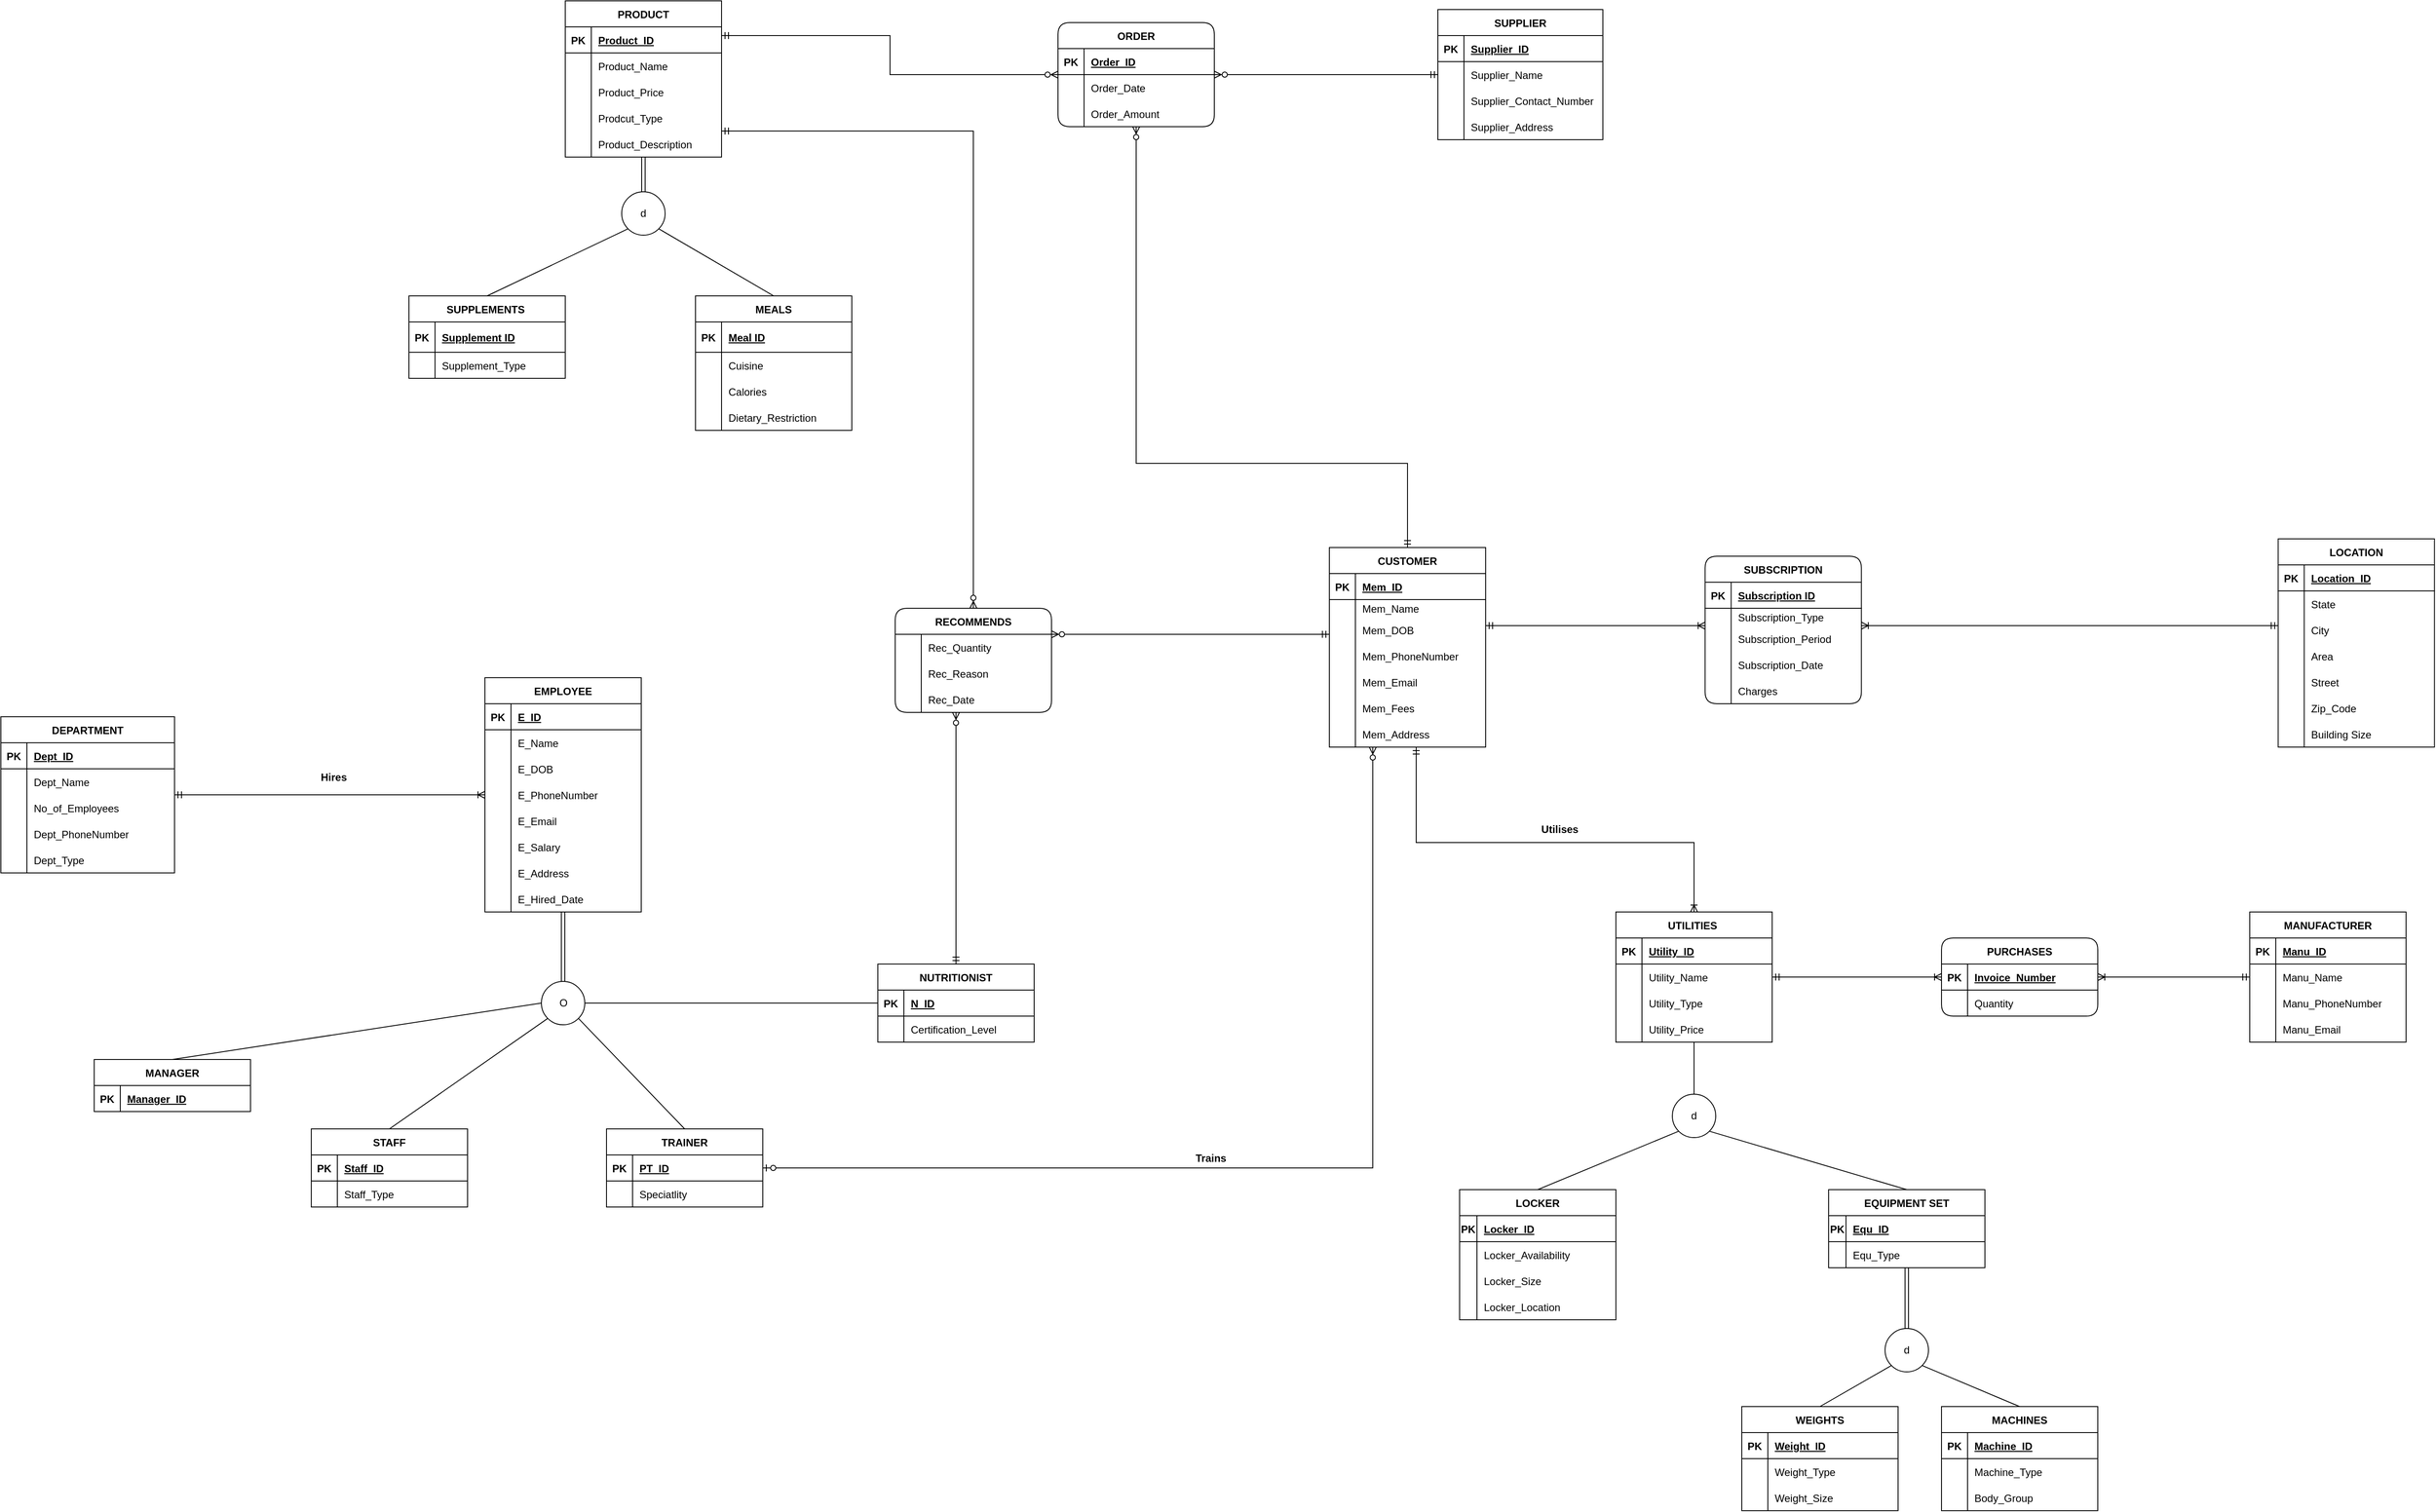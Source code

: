 <mxfile version="20.8.16" type="device"><diagram name="Page-1" id="Y8G_06S0W7rVuZv358rT"><mxGraphModel dx="4508" dy="4485" grid="1" gridSize="10" guides="1" tooltips="1" connect="1" arrows="1" fold="1" page="1" pageScale="1" pageWidth="850" pageHeight="1400" math="0" shadow="0"><root><mxCell id="0"/><mxCell id="1" parent="0"/><mxCell id="zH4RldtsOaLTAl9jJQyt-211" style="edgeStyle=orthogonalEdgeStyle;rounded=0;orthogonalLoop=1;jettySize=auto;html=1;startArrow=ERmandOne;startFill=0;endArrow=ERzeroToMany;endFill=0;" parent="1" source="i-c71is9VAcpGODFn8bB-1" target="zH4RldtsOaLTAl9jJQyt-195" edge="1"><mxGeometry relative="1" as="geometry"><Array as="points"><mxPoint x="-610" y="-1080"/><mxPoint x="-610" y="-1080"/></Array></mxGeometry></mxCell><mxCell id="i-c71is9VAcpGODFn8bB-1" value="CUSTOMER" style="shape=table;startSize=30;container=1;collapsible=1;childLayout=tableLayout;fixedRows=1;rowLines=0;fontStyle=1;align=center;resizeLast=1;" parent="1" vertex="1"><mxGeometry x="-540" y="-1180" width="180" height="230" as="geometry"/></mxCell><mxCell id="i-c71is9VAcpGODFn8bB-2" value="" style="shape=tableRow;horizontal=0;startSize=0;swimlaneHead=0;swimlaneBody=0;fillColor=none;collapsible=0;dropTarget=0;points=[[0,0.5],[1,0.5]];portConstraint=eastwest;top=0;left=0;right=0;bottom=1;" parent="i-c71is9VAcpGODFn8bB-1" vertex="1"><mxGeometry y="30" width="180" height="30" as="geometry"/></mxCell><mxCell id="i-c71is9VAcpGODFn8bB-3" value="PK" style="shape=partialRectangle;connectable=0;fillColor=none;top=0;left=0;bottom=0;right=0;fontStyle=1;overflow=hidden;" parent="i-c71is9VAcpGODFn8bB-2" vertex="1"><mxGeometry width="30" height="30" as="geometry"><mxRectangle width="30" height="30" as="alternateBounds"/></mxGeometry></mxCell><mxCell id="i-c71is9VAcpGODFn8bB-4" value="Mem_ID" style="shape=partialRectangle;connectable=0;fillColor=none;top=0;left=0;bottom=0;right=0;align=left;spacingLeft=6;fontStyle=5;overflow=hidden;" parent="i-c71is9VAcpGODFn8bB-2" vertex="1"><mxGeometry x="30" width="150" height="30" as="geometry"><mxRectangle width="150" height="30" as="alternateBounds"/></mxGeometry></mxCell><mxCell id="i-c71is9VAcpGODFn8bB-5" value="" style="shape=tableRow;horizontal=0;startSize=0;swimlaneHead=0;swimlaneBody=0;fillColor=none;collapsible=0;dropTarget=0;points=[[0,0.5],[1,0.5]];portConstraint=eastwest;top=0;left=0;right=0;bottom=0;" parent="i-c71is9VAcpGODFn8bB-1" vertex="1"><mxGeometry y="60" width="180" height="20" as="geometry"/></mxCell><mxCell id="i-c71is9VAcpGODFn8bB-6" value="" style="shape=partialRectangle;connectable=0;fillColor=none;top=0;left=0;bottom=0;right=0;editable=1;overflow=hidden;" parent="i-c71is9VAcpGODFn8bB-5" vertex="1"><mxGeometry width="30" height="20" as="geometry"><mxRectangle width="30" height="20" as="alternateBounds"/></mxGeometry></mxCell><mxCell id="i-c71is9VAcpGODFn8bB-7" value="Mem_Name" style="shape=partialRectangle;connectable=0;fillColor=none;top=0;left=0;bottom=0;right=0;align=left;spacingLeft=6;overflow=hidden;" parent="i-c71is9VAcpGODFn8bB-5" vertex="1"><mxGeometry x="30" width="150" height="20" as="geometry"><mxRectangle width="150" height="20" as="alternateBounds"/></mxGeometry></mxCell><mxCell id="i-c71is9VAcpGODFn8bB-8" value="" style="shape=tableRow;horizontal=0;startSize=0;swimlaneHead=0;swimlaneBody=0;fillColor=none;collapsible=0;dropTarget=0;points=[[0,0.5],[1,0.5]];portConstraint=eastwest;top=0;left=0;right=0;bottom=0;" parent="i-c71is9VAcpGODFn8bB-1" vertex="1"><mxGeometry y="80" width="180" height="30" as="geometry"/></mxCell><mxCell id="i-c71is9VAcpGODFn8bB-9" value="" style="shape=partialRectangle;connectable=0;fillColor=none;top=0;left=0;bottom=0;right=0;editable=1;overflow=hidden;" parent="i-c71is9VAcpGODFn8bB-8" vertex="1"><mxGeometry width="30" height="30" as="geometry"><mxRectangle width="30" height="30" as="alternateBounds"/></mxGeometry></mxCell><mxCell id="i-c71is9VAcpGODFn8bB-10" value="Mem_DOB" style="shape=partialRectangle;connectable=0;fillColor=none;top=0;left=0;bottom=0;right=0;align=left;spacingLeft=6;overflow=hidden;" parent="i-c71is9VAcpGODFn8bB-8" vertex="1"><mxGeometry x="30" width="150" height="30" as="geometry"><mxRectangle width="150" height="30" as="alternateBounds"/></mxGeometry></mxCell><mxCell id="i-c71is9VAcpGODFn8bB-11" value="" style="shape=tableRow;horizontal=0;startSize=0;swimlaneHead=0;swimlaneBody=0;fillColor=none;collapsible=0;dropTarget=0;points=[[0,0.5],[1,0.5]];portConstraint=eastwest;top=0;left=0;right=0;bottom=0;" parent="i-c71is9VAcpGODFn8bB-1" vertex="1"><mxGeometry y="110" width="180" height="30" as="geometry"/></mxCell><mxCell id="i-c71is9VAcpGODFn8bB-12" value="" style="shape=partialRectangle;connectable=0;fillColor=none;top=0;left=0;bottom=0;right=0;editable=1;overflow=hidden;" parent="i-c71is9VAcpGODFn8bB-11" vertex="1"><mxGeometry width="30" height="30" as="geometry"><mxRectangle width="30" height="30" as="alternateBounds"/></mxGeometry></mxCell><mxCell id="i-c71is9VAcpGODFn8bB-13" value="Mem_PhoneNumber" style="shape=partialRectangle;connectable=0;fillColor=none;top=0;left=0;bottom=0;right=0;align=left;spacingLeft=6;overflow=hidden;" parent="i-c71is9VAcpGODFn8bB-11" vertex="1"><mxGeometry x="30" width="150" height="30" as="geometry"><mxRectangle width="150" height="30" as="alternateBounds"/></mxGeometry></mxCell><mxCell id="i-c71is9VAcpGODFn8bB-23" value="" style="shape=tableRow;horizontal=0;startSize=0;swimlaneHead=0;swimlaneBody=0;fillColor=none;collapsible=0;dropTarget=0;points=[[0,0.5],[1,0.5]];portConstraint=eastwest;top=0;left=0;right=0;bottom=0;" parent="i-c71is9VAcpGODFn8bB-1" vertex="1"><mxGeometry y="140" width="180" height="30" as="geometry"/></mxCell><mxCell id="i-c71is9VAcpGODFn8bB-24" value="" style="shape=partialRectangle;connectable=0;fillColor=none;top=0;left=0;bottom=0;right=0;editable=1;overflow=hidden;" parent="i-c71is9VAcpGODFn8bB-23" vertex="1"><mxGeometry width="30" height="30" as="geometry"><mxRectangle width="30" height="30" as="alternateBounds"/></mxGeometry></mxCell><mxCell id="i-c71is9VAcpGODFn8bB-25" value="Mem_Email" style="shape=partialRectangle;connectable=0;fillColor=none;top=0;left=0;bottom=0;right=0;align=left;spacingLeft=6;overflow=hidden;" parent="i-c71is9VAcpGODFn8bB-23" vertex="1"><mxGeometry x="30" width="150" height="30" as="geometry"><mxRectangle width="150" height="30" as="alternateBounds"/></mxGeometry></mxCell><mxCell id="i-c71is9VAcpGODFn8bB-26" value="" style="shape=tableRow;horizontal=0;startSize=0;swimlaneHead=0;swimlaneBody=0;fillColor=none;collapsible=0;dropTarget=0;points=[[0,0.5],[1,0.5]];portConstraint=eastwest;top=0;left=0;right=0;bottom=0;" parent="i-c71is9VAcpGODFn8bB-1" vertex="1"><mxGeometry y="170" width="180" height="30" as="geometry"/></mxCell><mxCell id="i-c71is9VAcpGODFn8bB-27" value="" style="shape=partialRectangle;connectable=0;fillColor=none;top=0;left=0;bottom=0;right=0;editable=1;overflow=hidden;" parent="i-c71is9VAcpGODFn8bB-26" vertex="1"><mxGeometry width="30" height="30" as="geometry"><mxRectangle width="30" height="30" as="alternateBounds"/></mxGeometry></mxCell><mxCell id="i-c71is9VAcpGODFn8bB-28" value="Mem_Fees" style="shape=partialRectangle;connectable=0;fillColor=none;top=0;left=0;bottom=0;right=0;align=left;spacingLeft=6;overflow=hidden;" parent="i-c71is9VAcpGODFn8bB-26" vertex="1"><mxGeometry x="30" width="150" height="30" as="geometry"><mxRectangle width="150" height="30" as="alternateBounds"/></mxGeometry></mxCell><mxCell id="i-c71is9VAcpGODFn8bB-29" value="" style="shape=tableRow;horizontal=0;startSize=0;swimlaneHead=0;swimlaneBody=0;fillColor=none;collapsible=0;dropTarget=0;points=[[0,0.5],[1,0.5]];portConstraint=eastwest;top=0;left=0;right=0;bottom=0;" parent="i-c71is9VAcpGODFn8bB-1" vertex="1"><mxGeometry y="200" width="180" height="30" as="geometry"/></mxCell><mxCell id="i-c71is9VAcpGODFn8bB-30" value="" style="shape=partialRectangle;connectable=0;fillColor=none;top=0;left=0;bottom=0;right=0;editable=1;overflow=hidden;" parent="i-c71is9VAcpGODFn8bB-29" vertex="1"><mxGeometry width="30" height="30" as="geometry"><mxRectangle width="30" height="30" as="alternateBounds"/></mxGeometry></mxCell><mxCell id="i-c71is9VAcpGODFn8bB-31" value="Mem_Address" style="shape=partialRectangle;connectable=0;fillColor=none;top=0;left=0;bottom=0;right=0;align=left;spacingLeft=6;overflow=hidden;" parent="i-c71is9VAcpGODFn8bB-29" vertex="1"><mxGeometry x="30" width="150" height="30" as="geometry"><mxRectangle width="150" height="30" as="alternateBounds"/></mxGeometry></mxCell><mxCell id="i-c71is9VAcpGODFn8bB-64" value="TRAINER" style="shape=table;startSize=30;container=1;collapsible=1;childLayout=tableLayout;fixedRows=1;rowLines=0;fontStyle=1;align=center;resizeLast=1;" parent="1" vertex="1"><mxGeometry x="-1372.5" y="-510" width="180" height="90" as="geometry"/></mxCell><mxCell id="i-c71is9VAcpGODFn8bB-65" value="" style="shape=tableRow;horizontal=0;startSize=0;swimlaneHead=0;swimlaneBody=0;fillColor=none;collapsible=0;dropTarget=0;points=[[0,0.5],[1,0.5]];portConstraint=eastwest;top=0;left=0;right=0;bottom=1;" parent="i-c71is9VAcpGODFn8bB-64" vertex="1"><mxGeometry y="30" width="180" height="30" as="geometry"/></mxCell><mxCell id="i-c71is9VAcpGODFn8bB-66" value="PK" style="shape=partialRectangle;connectable=0;fillColor=none;top=0;left=0;bottom=0;right=0;fontStyle=1;overflow=hidden;" parent="i-c71is9VAcpGODFn8bB-65" vertex="1"><mxGeometry width="30" height="30" as="geometry"><mxRectangle width="30" height="30" as="alternateBounds"/></mxGeometry></mxCell><mxCell id="i-c71is9VAcpGODFn8bB-67" value="PT_ID" style="shape=partialRectangle;connectable=0;fillColor=none;top=0;left=0;bottom=0;right=0;align=left;spacingLeft=6;fontStyle=5;overflow=hidden;" parent="i-c71is9VAcpGODFn8bB-65" vertex="1"><mxGeometry x="30" width="150" height="30" as="geometry"><mxRectangle width="150" height="30" as="alternateBounds"/></mxGeometry></mxCell><mxCell id="i-c71is9VAcpGODFn8bB-68" value="" style="shape=tableRow;horizontal=0;startSize=0;swimlaneHead=0;swimlaneBody=0;fillColor=none;collapsible=0;dropTarget=0;points=[[0,0.5],[1,0.5]];portConstraint=eastwest;top=0;left=0;right=0;bottom=0;" parent="i-c71is9VAcpGODFn8bB-64" vertex="1"><mxGeometry y="60" width="180" height="30" as="geometry"/></mxCell><mxCell id="i-c71is9VAcpGODFn8bB-69" value="" style="shape=partialRectangle;connectable=0;fillColor=none;top=0;left=0;bottom=0;right=0;editable=1;overflow=hidden;" parent="i-c71is9VAcpGODFn8bB-68" vertex="1"><mxGeometry width="30" height="30" as="geometry"><mxRectangle width="30" height="30" as="alternateBounds"/></mxGeometry></mxCell><mxCell id="i-c71is9VAcpGODFn8bB-70" value="Speciatlity" style="shape=partialRectangle;connectable=0;fillColor=none;top=0;left=0;bottom=0;right=0;align=left;spacingLeft=6;overflow=hidden;" parent="i-c71is9VAcpGODFn8bB-68" vertex="1"><mxGeometry x="30" width="150" height="30" as="geometry"><mxRectangle width="150" height="30" as="alternateBounds"/></mxGeometry></mxCell><mxCell id="i-c71is9VAcpGODFn8bB-99" value="STAFF" style="shape=table;startSize=30;container=1;collapsible=1;childLayout=tableLayout;fixedRows=1;rowLines=0;fontStyle=1;align=center;resizeLast=1;" parent="1" vertex="1"><mxGeometry x="-1712.5" y="-510" width="180" height="90" as="geometry"/></mxCell><mxCell id="i-c71is9VAcpGODFn8bB-100" value="" style="shape=tableRow;horizontal=0;startSize=0;swimlaneHead=0;swimlaneBody=0;fillColor=none;collapsible=0;dropTarget=0;points=[[0,0.5],[1,0.5]];portConstraint=eastwest;top=0;left=0;right=0;bottom=1;" parent="i-c71is9VAcpGODFn8bB-99" vertex="1"><mxGeometry y="30" width="180" height="30" as="geometry"/></mxCell><mxCell id="i-c71is9VAcpGODFn8bB-101" value="PK" style="shape=partialRectangle;connectable=0;fillColor=none;top=0;left=0;bottom=0;right=0;fontStyle=1;overflow=hidden;" parent="i-c71is9VAcpGODFn8bB-100" vertex="1"><mxGeometry width="30" height="30" as="geometry"><mxRectangle width="30" height="30" as="alternateBounds"/></mxGeometry></mxCell><mxCell id="i-c71is9VAcpGODFn8bB-102" value="Staff_ID" style="shape=partialRectangle;connectable=0;fillColor=none;top=0;left=0;bottom=0;right=0;align=left;spacingLeft=6;fontStyle=5;overflow=hidden;" parent="i-c71is9VAcpGODFn8bB-100" vertex="1"><mxGeometry x="30" width="150" height="30" as="geometry"><mxRectangle width="150" height="30" as="alternateBounds"/></mxGeometry></mxCell><mxCell id="zH4RldtsOaLTAl9jJQyt-108" value="" style="shape=tableRow;horizontal=0;startSize=0;swimlaneHead=0;swimlaneBody=0;fillColor=none;collapsible=0;dropTarget=0;points=[[0,0.5],[1,0.5]];portConstraint=eastwest;top=0;left=0;right=0;bottom=0;" parent="i-c71is9VAcpGODFn8bB-99" vertex="1"><mxGeometry y="60" width="180" height="30" as="geometry"/></mxCell><mxCell id="zH4RldtsOaLTAl9jJQyt-109" value="" style="shape=partialRectangle;connectable=0;fillColor=none;top=0;left=0;bottom=0;right=0;editable=1;overflow=hidden;" parent="zH4RldtsOaLTAl9jJQyt-108" vertex="1"><mxGeometry width="30" height="30" as="geometry"><mxRectangle width="30" height="30" as="alternateBounds"/></mxGeometry></mxCell><mxCell id="zH4RldtsOaLTAl9jJQyt-110" value="Staff_Type" style="shape=partialRectangle;connectable=0;fillColor=none;top=0;left=0;bottom=0;right=0;align=left;spacingLeft=6;overflow=hidden;" parent="zH4RldtsOaLTAl9jJQyt-108" vertex="1"><mxGeometry x="30" width="150" height="30" as="geometry"><mxRectangle width="150" height="30" as="alternateBounds"/></mxGeometry></mxCell><mxCell id="zH4RldtsOaLTAl9jJQyt-212" style="edgeStyle=orthogonalEdgeStyle;rounded=0;orthogonalLoop=1;jettySize=auto;html=1;exitX=0.5;exitY=0;exitDx=0;exitDy=0;startArrow=ERmandOne;startFill=0;endArrow=ERzeroToMany;endFill=0;" parent="1" source="i-c71is9VAcpGODFn8bB-150" target="zH4RldtsOaLTAl9jJQyt-195" edge="1"><mxGeometry relative="1" as="geometry"><Array as="points"><mxPoint x="-970" y="-940"/><mxPoint x="-970" y="-940"/></Array></mxGeometry></mxCell><mxCell id="i-c71is9VAcpGODFn8bB-150" value="NUTRITIONIST" style="shape=table;startSize=30;container=1;collapsible=1;childLayout=tableLayout;fixedRows=1;rowLines=0;fontStyle=1;align=center;resizeLast=1;" parent="1" vertex="1"><mxGeometry x="-1060" y="-700" width="180" height="90" as="geometry"/></mxCell><mxCell id="i-c71is9VAcpGODFn8bB-151" value="" style="shape=tableRow;horizontal=0;startSize=0;swimlaneHead=0;swimlaneBody=0;fillColor=none;collapsible=0;dropTarget=0;points=[[0,0.5],[1,0.5]];portConstraint=eastwest;top=0;left=0;right=0;bottom=1;" parent="i-c71is9VAcpGODFn8bB-150" vertex="1"><mxGeometry y="30" width="180" height="30" as="geometry"/></mxCell><mxCell id="i-c71is9VAcpGODFn8bB-152" value="PK" style="shape=partialRectangle;connectable=0;fillColor=none;top=0;left=0;bottom=0;right=0;fontStyle=1;overflow=hidden;" parent="i-c71is9VAcpGODFn8bB-151" vertex="1"><mxGeometry width="30" height="30" as="geometry"><mxRectangle width="30" height="30" as="alternateBounds"/></mxGeometry></mxCell><mxCell id="i-c71is9VAcpGODFn8bB-153" value="N_ID" style="shape=partialRectangle;connectable=0;fillColor=none;top=0;left=0;bottom=0;right=0;align=left;spacingLeft=6;fontStyle=5;overflow=hidden;" parent="i-c71is9VAcpGODFn8bB-151" vertex="1"><mxGeometry x="30" width="150" height="30" as="geometry"><mxRectangle width="150" height="30" as="alternateBounds"/></mxGeometry></mxCell><mxCell id="i-c71is9VAcpGODFn8bB-154" value="" style="shape=tableRow;horizontal=0;startSize=0;swimlaneHead=0;swimlaneBody=0;fillColor=none;collapsible=0;dropTarget=0;points=[[0,0.5],[1,0.5]];portConstraint=eastwest;top=0;left=0;right=0;bottom=0;" parent="i-c71is9VAcpGODFn8bB-150" vertex="1"><mxGeometry y="60" width="180" height="30" as="geometry"/></mxCell><mxCell id="i-c71is9VAcpGODFn8bB-155" value="" style="shape=partialRectangle;connectable=0;fillColor=none;top=0;left=0;bottom=0;right=0;editable=1;overflow=hidden;" parent="i-c71is9VAcpGODFn8bB-154" vertex="1"><mxGeometry width="30" height="30" as="geometry"><mxRectangle width="30" height="30" as="alternateBounds"/></mxGeometry></mxCell><mxCell id="i-c71is9VAcpGODFn8bB-156" value="Certification_Level" style="shape=partialRectangle;connectable=0;fillColor=none;top=0;left=0;bottom=0;right=0;align=left;spacingLeft=6;overflow=hidden;" parent="i-c71is9VAcpGODFn8bB-154" vertex="1"><mxGeometry x="30" width="150" height="30" as="geometry"><mxRectangle width="150" height="30" as="alternateBounds"/></mxGeometry></mxCell><mxCell id="i-c71is9VAcpGODFn8bB-207" value="EMPLOYEE" style="shape=table;startSize=30;container=1;collapsible=1;childLayout=tableLayout;fixedRows=1;rowLines=0;fontStyle=1;align=center;resizeLast=1;" parent="1" vertex="1"><mxGeometry x="-1512.5" y="-1030" width="180" height="270" as="geometry"/></mxCell><mxCell id="i-c71is9VAcpGODFn8bB-208" value="" style="shape=tableRow;horizontal=0;startSize=0;swimlaneHead=0;swimlaneBody=0;fillColor=none;collapsible=0;dropTarget=0;points=[[0,0.5],[1,0.5]];portConstraint=eastwest;top=0;left=0;right=0;bottom=1;" parent="i-c71is9VAcpGODFn8bB-207" vertex="1"><mxGeometry y="30" width="180" height="30" as="geometry"/></mxCell><mxCell id="i-c71is9VAcpGODFn8bB-209" value="PK" style="shape=partialRectangle;connectable=0;fillColor=none;top=0;left=0;bottom=0;right=0;fontStyle=1;overflow=hidden;" parent="i-c71is9VAcpGODFn8bB-208" vertex="1"><mxGeometry width="30" height="30" as="geometry"><mxRectangle width="30" height="30" as="alternateBounds"/></mxGeometry></mxCell><mxCell id="i-c71is9VAcpGODFn8bB-210" value="E_ID" style="shape=partialRectangle;connectable=0;fillColor=none;top=0;left=0;bottom=0;right=0;align=left;spacingLeft=6;fontStyle=5;overflow=hidden;" parent="i-c71is9VAcpGODFn8bB-208" vertex="1"><mxGeometry x="30" width="150" height="30" as="geometry"><mxRectangle width="150" height="30" as="alternateBounds"/></mxGeometry></mxCell><mxCell id="i-c71is9VAcpGODFn8bB-211" value="" style="shape=tableRow;horizontal=0;startSize=0;swimlaneHead=0;swimlaneBody=0;fillColor=none;collapsible=0;dropTarget=0;points=[[0,0.5],[1,0.5]];portConstraint=eastwest;top=0;left=0;right=0;bottom=0;" parent="i-c71is9VAcpGODFn8bB-207" vertex="1"><mxGeometry y="60" width="180" height="30" as="geometry"/></mxCell><mxCell id="i-c71is9VAcpGODFn8bB-212" value="" style="shape=partialRectangle;connectable=0;fillColor=none;top=0;left=0;bottom=0;right=0;editable=1;overflow=hidden;" parent="i-c71is9VAcpGODFn8bB-211" vertex="1"><mxGeometry width="30" height="30" as="geometry"><mxRectangle width="30" height="30" as="alternateBounds"/></mxGeometry></mxCell><mxCell id="i-c71is9VAcpGODFn8bB-213" value="E_Name" style="shape=partialRectangle;connectable=0;fillColor=none;top=0;left=0;bottom=0;right=0;align=left;spacingLeft=6;overflow=hidden;" parent="i-c71is9VAcpGODFn8bB-211" vertex="1"><mxGeometry x="30" width="150" height="30" as="geometry"><mxRectangle width="150" height="30" as="alternateBounds"/></mxGeometry></mxCell><mxCell id="i-c71is9VAcpGODFn8bB-214" value="" style="shape=tableRow;horizontal=0;startSize=0;swimlaneHead=0;swimlaneBody=0;fillColor=none;collapsible=0;dropTarget=0;points=[[0,0.5],[1,0.5]];portConstraint=eastwest;top=0;left=0;right=0;bottom=0;" parent="i-c71is9VAcpGODFn8bB-207" vertex="1"><mxGeometry y="90" width="180" height="30" as="geometry"/></mxCell><mxCell id="i-c71is9VAcpGODFn8bB-215" value="" style="shape=partialRectangle;connectable=0;fillColor=none;top=0;left=0;bottom=0;right=0;editable=1;overflow=hidden;" parent="i-c71is9VAcpGODFn8bB-214" vertex="1"><mxGeometry width="30" height="30" as="geometry"><mxRectangle width="30" height="30" as="alternateBounds"/></mxGeometry></mxCell><mxCell id="i-c71is9VAcpGODFn8bB-216" value="E_DOB" style="shape=partialRectangle;connectable=0;fillColor=none;top=0;left=0;bottom=0;right=0;align=left;spacingLeft=6;overflow=hidden;" parent="i-c71is9VAcpGODFn8bB-214" vertex="1"><mxGeometry x="30" width="150" height="30" as="geometry"><mxRectangle width="150" height="30" as="alternateBounds"/></mxGeometry></mxCell><mxCell id="i-c71is9VAcpGODFn8bB-217" value="" style="shape=tableRow;horizontal=0;startSize=0;swimlaneHead=0;swimlaneBody=0;fillColor=none;collapsible=0;dropTarget=0;points=[[0,0.5],[1,0.5]];portConstraint=eastwest;top=0;left=0;right=0;bottom=0;" parent="i-c71is9VAcpGODFn8bB-207" vertex="1"><mxGeometry y="120" width="180" height="30" as="geometry"/></mxCell><mxCell id="i-c71is9VAcpGODFn8bB-218" value="" style="shape=partialRectangle;connectable=0;fillColor=none;top=0;left=0;bottom=0;right=0;editable=1;overflow=hidden;" parent="i-c71is9VAcpGODFn8bB-217" vertex="1"><mxGeometry width="30" height="30" as="geometry"><mxRectangle width="30" height="30" as="alternateBounds"/></mxGeometry></mxCell><mxCell id="i-c71is9VAcpGODFn8bB-219" value="E_PhoneNumber" style="shape=partialRectangle;connectable=0;fillColor=none;top=0;left=0;bottom=0;right=0;align=left;spacingLeft=6;overflow=hidden;" parent="i-c71is9VAcpGODFn8bB-217" vertex="1"><mxGeometry x="30" width="150" height="30" as="geometry"><mxRectangle width="150" height="30" as="alternateBounds"/></mxGeometry></mxCell><mxCell id="i-c71is9VAcpGODFn8bB-220" value="" style="shape=tableRow;horizontal=0;startSize=0;swimlaneHead=0;swimlaneBody=0;fillColor=none;collapsible=0;dropTarget=0;points=[[0,0.5],[1,0.5]];portConstraint=eastwest;top=0;left=0;right=0;bottom=0;" parent="i-c71is9VAcpGODFn8bB-207" vertex="1"><mxGeometry y="150" width="180" height="30" as="geometry"/></mxCell><mxCell id="i-c71is9VAcpGODFn8bB-221" value="" style="shape=partialRectangle;connectable=0;fillColor=none;top=0;left=0;bottom=0;right=0;editable=1;overflow=hidden;" parent="i-c71is9VAcpGODFn8bB-220" vertex="1"><mxGeometry width="30" height="30" as="geometry"><mxRectangle width="30" height="30" as="alternateBounds"/></mxGeometry></mxCell><mxCell id="i-c71is9VAcpGODFn8bB-222" value="E_Email" style="shape=partialRectangle;connectable=0;fillColor=none;top=0;left=0;bottom=0;right=0;align=left;spacingLeft=6;overflow=hidden;" parent="i-c71is9VAcpGODFn8bB-220" vertex="1"><mxGeometry x="30" width="150" height="30" as="geometry"><mxRectangle width="150" height="30" as="alternateBounds"/></mxGeometry></mxCell><mxCell id="i-c71is9VAcpGODFn8bB-223" value="" style="shape=tableRow;horizontal=0;startSize=0;swimlaneHead=0;swimlaneBody=0;fillColor=none;collapsible=0;dropTarget=0;points=[[0,0.5],[1,0.5]];portConstraint=eastwest;top=0;left=0;right=0;bottom=0;" parent="i-c71is9VAcpGODFn8bB-207" vertex="1"><mxGeometry y="180" width="180" height="30" as="geometry"/></mxCell><mxCell id="i-c71is9VAcpGODFn8bB-224" value="" style="shape=partialRectangle;connectable=0;fillColor=none;top=0;left=0;bottom=0;right=0;editable=1;overflow=hidden;" parent="i-c71is9VAcpGODFn8bB-223" vertex="1"><mxGeometry width="30" height="30" as="geometry"><mxRectangle width="30" height="30" as="alternateBounds"/></mxGeometry></mxCell><mxCell id="i-c71is9VAcpGODFn8bB-225" value="E_Salary" style="shape=partialRectangle;connectable=0;fillColor=none;top=0;left=0;bottom=0;right=0;align=left;spacingLeft=6;overflow=hidden;" parent="i-c71is9VAcpGODFn8bB-223" vertex="1"><mxGeometry x="30" width="150" height="30" as="geometry"><mxRectangle width="150" height="30" as="alternateBounds"/></mxGeometry></mxCell><mxCell id="i-c71is9VAcpGODFn8bB-226" value="" style="shape=tableRow;horizontal=0;startSize=0;swimlaneHead=0;swimlaneBody=0;fillColor=none;collapsible=0;dropTarget=0;points=[[0,0.5],[1,0.5]];portConstraint=eastwest;top=0;left=0;right=0;bottom=0;" parent="i-c71is9VAcpGODFn8bB-207" vertex="1"><mxGeometry y="210" width="180" height="30" as="geometry"/></mxCell><mxCell id="i-c71is9VAcpGODFn8bB-227" value="" style="shape=partialRectangle;connectable=0;fillColor=none;top=0;left=0;bottom=0;right=0;editable=1;overflow=hidden;" parent="i-c71is9VAcpGODFn8bB-226" vertex="1"><mxGeometry width="30" height="30" as="geometry"><mxRectangle width="30" height="30" as="alternateBounds"/></mxGeometry></mxCell><mxCell id="i-c71is9VAcpGODFn8bB-228" value="E_Address" style="shape=partialRectangle;connectable=0;fillColor=none;top=0;left=0;bottom=0;right=0;align=left;spacingLeft=6;overflow=hidden;" parent="i-c71is9VAcpGODFn8bB-226" vertex="1"><mxGeometry x="30" width="150" height="30" as="geometry"><mxRectangle width="150" height="30" as="alternateBounds"/></mxGeometry></mxCell><mxCell id="zH4RldtsOaLTAl9jJQyt-112" value="" style="shape=tableRow;horizontal=0;startSize=0;swimlaneHead=0;swimlaneBody=0;fillColor=none;collapsible=0;dropTarget=0;points=[[0,0.5],[1,0.5]];portConstraint=eastwest;top=0;left=0;right=0;bottom=0;" parent="i-c71is9VAcpGODFn8bB-207" vertex="1"><mxGeometry y="240" width="180" height="30" as="geometry"/></mxCell><mxCell id="zH4RldtsOaLTAl9jJQyt-113" value="" style="shape=partialRectangle;connectable=0;fillColor=none;top=0;left=0;bottom=0;right=0;editable=1;overflow=hidden;" parent="zH4RldtsOaLTAl9jJQyt-112" vertex="1"><mxGeometry width="30" height="30" as="geometry"><mxRectangle width="30" height="30" as="alternateBounds"/></mxGeometry></mxCell><mxCell id="zH4RldtsOaLTAl9jJQyt-114" value="E_Hired_Date" style="shape=partialRectangle;connectable=0;fillColor=none;top=0;left=0;bottom=0;right=0;align=left;spacingLeft=6;overflow=hidden;" parent="zH4RldtsOaLTAl9jJQyt-112" vertex="1"><mxGeometry x="30" width="150" height="30" as="geometry"><mxRectangle width="150" height="30" as="alternateBounds"/></mxGeometry></mxCell><mxCell id="i-c71is9VAcpGODFn8bB-229" value="DEPARTMENT" style="shape=table;startSize=30;container=1;collapsible=1;childLayout=tableLayout;fixedRows=1;rowLines=0;fontStyle=1;align=center;resizeLast=1;" parent="1" vertex="1"><mxGeometry x="-2070" y="-985" width="200" height="180" as="geometry"/></mxCell><mxCell id="i-c71is9VAcpGODFn8bB-230" value="" style="shape=tableRow;horizontal=0;startSize=0;swimlaneHead=0;swimlaneBody=0;fillColor=none;collapsible=0;dropTarget=0;points=[[0,0.5],[1,0.5]];portConstraint=eastwest;top=0;left=0;right=0;bottom=1;" parent="i-c71is9VAcpGODFn8bB-229" vertex="1"><mxGeometry y="30" width="200" height="30" as="geometry"/></mxCell><mxCell id="i-c71is9VAcpGODFn8bB-231" value="PK" style="shape=partialRectangle;connectable=0;fillColor=none;top=0;left=0;bottom=0;right=0;fontStyle=1;overflow=hidden;" parent="i-c71is9VAcpGODFn8bB-230" vertex="1"><mxGeometry width="30" height="30" as="geometry"><mxRectangle width="30" height="30" as="alternateBounds"/></mxGeometry></mxCell><mxCell id="i-c71is9VAcpGODFn8bB-232" value="Dept_ID" style="shape=partialRectangle;connectable=0;fillColor=none;top=0;left=0;bottom=0;right=0;align=left;spacingLeft=6;fontStyle=5;overflow=hidden;" parent="i-c71is9VAcpGODFn8bB-230" vertex="1"><mxGeometry x="30" width="170" height="30" as="geometry"><mxRectangle width="170" height="30" as="alternateBounds"/></mxGeometry></mxCell><mxCell id="i-c71is9VAcpGODFn8bB-251" value="" style="shape=tableRow;horizontal=0;startSize=0;swimlaneHead=0;swimlaneBody=0;fillColor=none;collapsible=0;dropTarget=0;points=[[0,0.5],[1,0.5]];portConstraint=eastwest;top=0;left=0;right=0;bottom=0;" parent="i-c71is9VAcpGODFn8bB-229" vertex="1"><mxGeometry y="60" width="200" height="30" as="geometry"/></mxCell><mxCell id="i-c71is9VAcpGODFn8bB-252" value="" style="shape=partialRectangle;connectable=0;fillColor=none;top=0;left=0;bottom=0;right=0;editable=1;overflow=hidden;" parent="i-c71is9VAcpGODFn8bB-251" vertex="1"><mxGeometry width="30" height="30" as="geometry"><mxRectangle width="30" height="30" as="alternateBounds"/></mxGeometry></mxCell><mxCell id="i-c71is9VAcpGODFn8bB-253" value="Dept_Name" style="shape=partialRectangle;connectable=0;fillColor=none;top=0;left=0;bottom=0;right=0;align=left;spacingLeft=6;overflow=hidden;" parent="i-c71is9VAcpGODFn8bB-251" vertex="1"><mxGeometry x="30" width="170" height="30" as="geometry"><mxRectangle width="170" height="30" as="alternateBounds"/></mxGeometry></mxCell><mxCell id="i-c71is9VAcpGODFn8bB-233" value="" style="shape=tableRow;horizontal=0;startSize=0;swimlaneHead=0;swimlaneBody=0;fillColor=none;collapsible=0;dropTarget=0;points=[[0,0.5],[1,0.5]];portConstraint=eastwest;top=0;left=0;right=0;bottom=0;" parent="i-c71is9VAcpGODFn8bB-229" vertex="1"><mxGeometry y="90" width="200" height="30" as="geometry"/></mxCell><mxCell id="i-c71is9VAcpGODFn8bB-234" value="" style="shape=partialRectangle;connectable=0;fillColor=none;top=0;left=0;bottom=0;right=0;editable=1;overflow=hidden;" parent="i-c71is9VAcpGODFn8bB-233" vertex="1"><mxGeometry width="30" height="30" as="geometry"><mxRectangle width="30" height="30" as="alternateBounds"/></mxGeometry></mxCell><mxCell id="i-c71is9VAcpGODFn8bB-235" value="No_of_Employees" style="shape=partialRectangle;connectable=0;fillColor=none;top=0;left=0;bottom=0;right=0;align=left;spacingLeft=6;overflow=hidden;" parent="i-c71is9VAcpGODFn8bB-233" vertex="1"><mxGeometry x="30" width="170" height="30" as="geometry"><mxRectangle width="170" height="30" as="alternateBounds"/></mxGeometry></mxCell><mxCell id="i-c71is9VAcpGODFn8bB-239" value="" style="shape=tableRow;horizontal=0;startSize=0;swimlaneHead=0;swimlaneBody=0;fillColor=none;collapsible=0;dropTarget=0;points=[[0,0.5],[1,0.5]];portConstraint=eastwest;top=0;left=0;right=0;bottom=0;" parent="i-c71is9VAcpGODFn8bB-229" vertex="1"><mxGeometry y="120" width="200" height="30" as="geometry"/></mxCell><mxCell id="i-c71is9VAcpGODFn8bB-240" value="" style="shape=partialRectangle;connectable=0;fillColor=none;top=0;left=0;bottom=0;right=0;editable=1;overflow=hidden;" parent="i-c71is9VAcpGODFn8bB-239" vertex="1"><mxGeometry width="30" height="30" as="geometry"><mxRectangle width="30" height="30" as="alternateBounds"/></mxGeometry></mxCell><mxCell id="i-c71is9VAcpGODFn8bB-241" value="Dept_PhoneNumber" style="shape=partialRectangle;connectable=0;fillColor=none;top=0;left=0;bottom=0;right=0;align=left;spacingLeft=6;overflow=hidden;" parent="i-c71is9VAcpGODFn8bB-239" vertex="1"><mxGeometry x="30" width="170" height="30" as="geometry"><mxRectangle width="170" height="30" as="alternateBounds"/></mxGeometry></mxCell><mxCell id="zH4RldtsOaLTAl9jJQyt-226" value="" style="shape=tableRow;horizontal=0;startSize=0;swimlaneHead=0;swimlaneBody=0;fillColor=none;collapsible=0;dropTarget=0;points=[[0,0.5],[1,0.5]];portConstraint=eastwest;top=0;left=0;right=0;bottom=0;rounded=1;" parent="i-c71is9VAcpGODFn8bB-229" vertex="1"><mxGeometry y="150" width="200" height="30" as="geometry"/></mxCell><mxCell id="zH4RldtsOaLTAl9jJQyt-227" value="" style="shape=partialRectangle;connectable=0;fillColor=none;top=0;left=0;bottom=0;right=0;editable=1;overflow=hidden;rounded=1;" parent="zH4RldtsOaLTAl9jJQyt-226" vertex="1"><mxGeometry width="30" height="30" as="geometry"><mxRectangle width="30" height="30" as="alternateBounds"/></mxGeometry></mxCell><mxCell id="zH4RldtsOaLTAl9jJQyt-228" value="Dept_Type" style="shape=partialRectangle;connectable=0;fillColor=none;top=0;left=0;bottom=0;right=0;align=left;spacingLeft=6;overflow=hidden;rounded=1;" parent="zH4RldtsOaLTAl9jJQyt-226" vertex="1"><mxGeometry x="30" width="170" height="30" as="geometry"><mxRectangle width="170" height="30" as="alternateBounds"/></mxGeometry></mxCell><mxCell id="i-c71is9VAcpGODFn8bB-254" value="SUPPLIER" style="shape=table;startSize=30;container=1;collapsible=1;childLayout=tableLayout;fixedRows=1;rowLines=0;fontStyle=1;align=center;resizeLast=1;" parent="1" vertex="1"><mxGeometry x="-415" y="-1800" width="190" height="150" as="geometry"/></mxCell><mxCell id="i-c71is9VAcpGODFn8bB-255" value="" style="shape=tableRow;horizontal=0;startSize=0;swimlaneHead=0;swimlaneBody=0;fillColor=none;collapsible=0;dropTarget=0;points=[[0,0.5],[1,0.5]];portConstraint=eastwest;top=0;left=0;right=0;bottom=1;" parent="i-c71is9VAcpGODFn8bB-254" vertex="1"><mxGeometry y="30" width="190" height="30" as="geometry"/></mxCell><mxCell id="i-c71is9VAcpGODFn8bB-256" value="PK" style="shape=partialRectangle;connectable=0;fillColor=none;top=0;left=0;bottom=0;right=0;fontStyle=1;overflow=hidden;" parent="i-c71is9VAcpGODFn8bB-255" vertex="1"><mxGeometry width="30" height="30" as="geometry"><mxRectangle width="30" height="30" as="alternateBounds"/></mxGeometry></mxCell><mxCell id="i-c71is9VAcpGODFn8bB-257" value="Supplier_ID" style="shape=partialRectangle;connectable=0;fillColor=none;top=0;left=0;bottom=0;right=0;align=left;spacingLeft=6;fontStyle=5;overflow=hidden;" parent="i-c71is9VAcpGODFn8bB-255" vertex="1"><mxGeometry x="30" width="160" height="30" as="geometry"><mxRectangle width="160" height="30" as="alternateBounds"/></mxGeometry></mxCell><mxCell id="i-c71is9VAcpGODFn8bB-258" value="" style="shape=tableRow;horizontal=0;startSize=0;swimlaneHead=0;swimlaneBody=0;fillColor=none;collapsible=0;dropTarget=0;points=[[0,0.5],[1,0.5]];portConstraint=eastwest;top=0;left=0;right=0;bottom=0;" parent="i-c71is9VAcpGODFn8bB-254" vertex="1"><mxGeometry y="60" width="190" height="30" as="geometry"/></mxCell><mxCell id="i-c71is9VAcpGODFn8bB-259" value="" style="shape=partialRectangle;connectable=0;fillColor=none;top=0;left=0;bottom=0;right=0;editable=1;overflow=hidden;" parent="i-c71is9VAcpGODFn8bB-258" vertex="1"><mxGeometry width="30" height="30" as="geometry"><mxRectangle width="30" height="30" as="alternateBounds"/></mxGeometry></mxCell><mxCell id="i-c71is9VAcpGODFn8bB-260" value="Supplier_Name" style="shape=partialRectangle;connectable=0;fillColor=none;top=0;left=0;bottom=0;right=0;align=left;spacingLeft=6;overflow=hidden;" parent="i-c71is9VAcpGODFn8bB-258" vertex="1"><mxGeometry x="30" width="160" height="30" as="geometry"><mxRectangle width="160" height="30" as="alternateBounds"/></mxGeometry></mxCell><mxCell id="i-c71is9VAcpGODFn8bB-261" value="" style="shape=tableRow;horizontal=0;startSize=0;swimlaneHead=0;swimlaneBody=0;fillColor=none;collapsible=0;dropTarget=0;points=[[0,0.5],[1,0.5]];portConstraint=eastwest;top=0;left=0;right=0;bottom=0;" parent="i-c71is9VAcpGODFn8bB-254" vertex="1"><mxGeometry y="90" width="190" height="30" as="geometry"/></mxCell><mxCell id="i-c71is9VAcpGODFn8bB-262" value="" style="shape=partialRectangle;connectable=0;fillColor=none;top=0;left=0;bottom=0;right=0;editable=1;overflow=hidden;" parent="i-c71is9VAcpGODFn8bB-261" vertex="1"><mxGeometry width="30" height="30" as="geometry"><mxRectangle width="30" height="30" as="alternateBounds"/></mxGeometry></mxCell><mxCell id="i-c71is9VAcpGODFn8bB-263" value="Supplier_Contact_Number" style="shape=partialRectangle;connectable=0;fillColor=none;top=0;left=0;bottom=0;right=0;align=left;spacingLeft=6;overflow=hidden;" parent="i-c71is9VAcpGODFn8bB-261" vertex="1"><mxGeometry x="30" width="160" height="30" as="geometry"><mxRectangle width="160" height="30" as="alternateBounds"/></mxGeometry></mxCell><mxCell id="i-c71is9VAcpGODFn8bB-264" value="" style="shape=tableRow;horizontal=0;startSize=0;swimlaneHead=0;swimlaneBody=0;fillColor=none;collapsible=0;dropTarget=0;points=[[0,0.5],[1,0.5]];portConstraint=eastwest;top=0;left=0;right=0;bottom=0;" parent="i-c71is9VAcpGODFn8bB-254" vertex="1"><mxGeometry y="120" width="190" height="30" as="geometry"/></mxCell><mxCell id="i-c71is9VAcpGODFn8bB-265" value="" style="shape=partialRectangle;connectable=0;fillColor=none;top=0;left=0;bottom=0;right=0;editable=1;overflow=hidden;" parent="i-c71is9VAcpGODFn8bB-264" vertex="1"><mxGeometry width="30" height="30" as="geometry"><mxRectangle width="30" height="30" as="alternateBounds"/></mxGeometry></mxCell><mxCell id="i-c71is9VAcpGODFn8bB-266" value="Supplier_Address " style="shape=partialRectangle;connectable=0;fillColor=none;top=0;left=0;bottom=0;right=0;align=left;spacingLeft=6;overflow=hidden;" parent="i-c71is9VAcpGODFn8bB-264" vertex="1"><mxGeometry x="30" width="160" height="30" as="geometry"><mxRectangle width="160" height="30" as="alternateBounds"/></mxGeometry></mxCell><mxCell id="i-c71is9VAcpGODFn8bB-267" value="SUBSCRIPTION" style="shape=table;startSize=30;container=1;collapsible=1;childLayout=tableLayout;fixedRows=1;rowLines=0;fontStyle=1;align=center;resizeLast=1;rounded=1;" parent="1" vertex="1"><mxGeometry x="-107.27" y="-1170" width="180" height="170" as="geometry"/></mxCell><mxCell id="i-c71is9VAcpGODFn8bB-268" value="" style="shape=tableRow;horizontal=0;startSize=0;swimlaneHead=0;swimlaneBody=0;fillColor=none;collapsible=0;dropTarget=0;points=[[0,0.5],[1,0.5]];portConstraint=eastwest;top=0;left=0;right=0;bottom=1;" parent="i-c71is9VAcpGODFn8bB-267" vertex="1"><mxGeometry y="30" width="180" height="30" as="geometry"/></mxCell><mxCell id="i-c71is9VAcpGODFn8bB-269" value="PK" style="shape=partialRectangle;connectable=0;fillColor=none;top=0;left=0;bottom=0;right=0;fontStyle=1;overflow=hidden;" parent="i-c71is9VAcpGODFn8bB-268" vertex="1"><mxGeometry width="30" height="30" as="geometry"><mxRectangle width="30" height="30" as="alternateBounds"/></mxGeometry></mxCell><mxCell id="i-c71is9VAcpGODFn8bB-270" value="Subscription ID" style="shape=partialRectangle;connectable=0;fillColor=none;top=0;left=0;bottom=0;right=0;align=left;spacingLeft=6;fontStyle=5;overflow=hidden;" parent="i-c71is9VAcpGODFn8bB-268" vertex="1"><mxGeometry x="30" width="150" height="30" as="geometry"><mxRectangle width="150" height="30" as="alternateBounds"/></mxGeometry></mxCell><mxCell id="i-c71is9VAcpGODFn8bB-271" value="" style="shape=tableRow;horizontal=0;startSize=0;swimlaneHead=0;swimlaneBody=0;fillColor=none;collapsible=0;dropTarget=0;points=[[0,0.5],[1,0.5]];portConstraint=eastwest;top=0;left=0;right=0;bottom=0;" parent="i-c71is9VAcpGODFn8bB-267" vertex="1"><mxGeometry y="60" width="180" height="20" as="geometry"/></mxCell><mxCell id="i-c71is9VAcpGODFn8bB-272" value="" style="shape=partialRectangle;connectable=0;fillColor=none;top=0;left=0;bottom=0;right=0;editable=1;overflow=hidden;" parent="i-c71is9VAcpGODFn8bB-271" vertex="1"><mxGeometry width="30" height="20" as="geometry"><mxRectangle width="30" height="20" as="alternateBounds"/></mxGeometry></mxCell><mxCell id="i-c71is9VAcpGODFn8bB-273" value="Subscription_Type" style="shape=partialRectangle;connectable=0;fillColor=none;top=0;left=0;bottom=0;right=0;align=left;spacingLeft=6;overflow=hidden;" parent="i-c71is9VAcpGODFn8bB-271" vertex="1"><mxGeometry x="30" width="150" height="20" as="geometry"><mxRectangle width="150" height="20" as="alternateBounds"/></mxGeometry></mxCell><mxCell id="i-c71is9VAcpGODFn8bB-274" value="" style="shape=tableRow;horizontal=0;startSize=0;swimlaneHead=0;swimlaneBody=0;fillColor=none;collapsible=0;dropTarget=0;points=[[0,0.5],[1,0.5]];portConstraint=eastwest;top=0;left=0;right=0;bottom=0;" parent="i-c71is9VAcpGODFn8bB-267" vertex="1"><mxGeometry y="80" width="180" height="30" as="geometry"/></mxCell><mxCell id="i-c71is9VAcpGODFn8bB-275" value="" style="shape=partialRectangle;connectable=0;fillColor=none;top=0;left=0;bottom=0;right=0;editable=1;overflow=hidden;" parent="i-c71is9VAcpGODFn8bB-274" vertex="1"><mxGeometry width="30" height="30" as="geometry"><mxRectangle width="30" height="30" as="alternateBounds"/></mxGeometry></mxCell><mxCell id="i-c71is9VAcpGODFn8bB-276" value="Subscription_Period" style="shape=partialRectangle;connectable=0;fillColor=none;top=0;left=0;bottom=0;right=0;align=left;spacingLeft=6;overflow=hidden;" parent="i-c71is9VAcpGODFn8bB-274" vertex="1"><mxGeometry x="30" width="150" height="30" as="geometry"><mxRectangle width="150" height="30" as="alternateBounds"/></mxGeometry></mxCell><mxCell id="zH4RldtsOaLTAl9jJQyt-223" value="" style="shape=tableRow;horizontal=0;startSize=0;swimlaneHead=0;swimlaneBody=0;fillColor=none;collapsible=0;dropTarget=0;points=[[0,0.5],[1,0.5]];portConstraint=eastwest;top=0;left=0;right=0;bottom=0;rounded=1;" parent="i-c71is9VAcpGODFn8bB-267" vertex="1"><mxGeometry y="110" width="180" height="30" as="geometry"/></mxCell><mxCell id="zH4RldtsOaLTAl9jJQyt-224" value="" style="shape=partialRectangle;connectable=0;fillColor=none;top=0;left=0;bottom=0;right=0;editable=1;overflow=hidden;rounded=1;" parent="zH4RldtsOaLTAl9jJQyt-223" vertex="1"><mxGeometry width="30" height="30" as="geometry"><mxRectangle width="30" height="30" as="alternateBounds"/></mxGeometry></mxCell><mxCell id="zH4RldtsOaLTAl9jJQyt-225" value="Subscription_Date" style="shape=partialRectangle;connectable=0;fillColor=none;top=0;left=0;bottom=0;right=0;align=left;spacingLeft=6;overflow=hidden;rounded=1;" parent="zH4RldtsOaLTAl9jJQyt-223" vertex="1"><mxGeometry x="30" width="150" height="30" as="geometry"><mxRectangle width="150" height="30" as="alternateBounds"/></mxGeometry></mxCell><mxCell id="i-c71is9VAcpGODFn8bB-277" value="" style="shape=tableRow;horizontal=0;startSize=0;swimlaneHead=0;swimlaneBody=0;fillColor=none;collapsible=0;dropTarget=0;points=[[0,0.5],[1,0.5]];portConstraint=eastwest;top=0;left=0;right=0;bottom=0;" parent="i-c71is9VAcpGODFn8bB-267" vertex="1"><mxGeometry y="140" width="180" height="30" as="geometry"/></mxCell><mxCell id="i-c71is9VAcpGODFn8bB-278" value="" style="shape=partialRectangle;connectable=0;fillColor=none;top=0;left=0;bottom=0;right=0;editable=1;overflow=hidden;" parent="i-c71is9VAcpGODFn8bB-277" vertex="1"><mxGeometry width="30" height="30" as="geometry"><mxRectangle width="30" height="30" as="alternateBounds"/></mxGeometry></mxCell><mxCell id="i-c71is9VAcpGODFn8bB-279" value="Charges" style="shape=partialRectangle;connectable=0;fillColor=none;top=0;left=0;bottom=0;right=0;align=left;spacingLeft=6;overflow=hidden;" parent="i-c71is9VAcpGODFn8bB-277" vertex="1"><mxGeometry x="30" width="150" height="30" as="geometry"><mxRectangle width="150" height="30" as="alternateBounds"/></mxGeometry></mxCell><mxCell id="i-c71is9VAcpGODFn8bB-280" value="PRODUCT" style="shape=table;startSize=30;container=1;collapsible=1;childLayout=tableLayout;fixedRows=1;rowLines=0;fontStyle=1;align=center;resizeLast=1;" parent="1" vertex="1"><mxGeometry x="-1420" y="-1810" width="180" height="180" as="geometry"/></mxCell><mxCell id="i-c71is9VAcpGODFn8bB-281" value="" style="shape=tableRow;horizontal=0;startSize=0;swimlaneHead=0;swimlaneBody=0;fillColor=none;collapsible=0;dropTarget=0;points=[[0,0.5],[1,0.5]];portConstraint=eastwest;top=0;left=0;right=0;bottom=1;" parent="i-c71is9VAcpGODFn8bB-280" vertex="1"><mxGeometry y="30" width="180" height="30" as="geometry"/></mxCell><mxCell id="i-c71is9VAcpGODFn8bB-282" value="PK" style="shape=partialRectangle;connectable=0;fillColor=none;top=0;left=0;bottom=0;right=0;fontStyle=1;overflow=hidden;" parent="i-c71is9VAcpGODFn8bB-281" vertex="1"><mxGeometry width="30" height="30" as="geometry"><mxRectangle width="30" height="30" as="alternateBounds"/></mxGeometry></mxCell><mxCell id="i-c71is9VAcpGODFn8bB-283" value="Product_ID" style="shape=partialRectangle;connectable=0;fillColor=none;top=0;left=0;bottom=0;right=0;align=left;spacingLeft=6;fontStyle=5;overflow=hidden;" parent="i-c71is9VAcpGODFn8bB-281" vertex="1"><mxGeometry x="30" width="150" height="30" as="geometry"><mxRectangle width="150" height="30" as="alternateBounds"/></mxGeometry></mxCell><mxCell id="i-c71is9VAcpGODFn8bB-284" value="" style="shape=tableRow;horizontal=0;startSize=0;swimlaneHead=0;swimlaneBody=0;fillColor=none;collapsible=0;dropTarget=0;points=[[0,0.5],[1,0.5]];portConstraint=eastwest;top=0;left=0;right=0;bottom=0;" parent="i-c71is9VAcpGODFn8bB-280" vertex="1"><mxGeometry y="60" width="180" height="30" as="geometry"/></mxCell><mxCell id="i-c71is9VAcpGODFn8bB-285" value="" style="shape=partialRectangle;connectable=0;fillColor=none;top=0;left=0;bottom=0;right=0;editable=1;overflow=hidden;" parent="i-c71is9VAcpGODFn8bB-284" vertex="1"><mxGeometry width="30" height="30" as="geometry"><mxRectangle width="30" height="30" as="alternateBounds"/></mxGeometry></mxCell><mxCell id="i-c71is9VAcpGODFn8bB-286" value="Product_Name" style="shape=partialRectangle;connectable=0;fillColor=none;top=0;left=0;bottom=0;right=0;align=left;spacingLeft=6;overflow=hidden;" parent="i-c71is9VAcpGODFn8bB-284" vertex="1"><mxGeometry x="30" width="150" height="30" as="geometry"><mxRectangle width="150" height="30" as="alternateBounds"/></mxGeometry></mxCell><mxCell id="i-c71is9VAcpGODFn8bB-287" value="" style="shape=tableRow;horizontal=0;startSize=0;swimlaneHead=0;swimlaneBody=0;fillColor=none;collapsible=0;dropTarget=0;points=[[0,0.5],[1,0.5]];portConstraint=eastwest;top=0;left=0;right=0;bottom=0;" parent="i-c71is9VAcpGODFn8bB-280" vertex="1"><mxGeometry y="90" width="180" height="30" as="geometry"/></mxCell><mxCell id="i-c71is9VAcpGODFn8bB-288" value="" style="shape=partialRectangle;connectable=0;fillColor=none;top=0;left=0;bottom=0;right=0;editable=1;overflow=hidden;" parent="i-c71is9VAcpGODFn8bB-287" vertex="1"><mxGeometry width="30" height="30" as="geometry"><mxRectangle width="30" height="30" as="alternateBounds"/></mxGeometry></mxCell><mxCell id="i-c71is9VAcpGODFn8bB-289" value="Product_Price" style="shape=partialRectangle;connectable=0;fillColor=none;top=0;left=0;bottom=0;right=0;align=left;spacingLeft=6;overflow=hidden;" parent="i-c71is9VAcpGODFn8bB-287" vertex="1"><mxGeometry x="30" width="150" height="30" as="geometry"><mxRectangle width="150" height="30" as="alternateBounds"/></mxGeometry></mxCell><mxCell id="i-c71is9VAcpGODFn8bB-290" value="" style="shape=tableRow;horizontal=0;startSize=0;swimlaneHead=0;swimlaneBody=0;fillColor=none;collapsible=0;dropTarget=0;points=[[0,0.5],[1,0.5]];portConstraint=eastwest;top=0;left=0;right=0;bottom=0;" parent="i-c71is9VAcpGODFn8bB-280" vertex="1"><mxGeometry y="120" width="180" height="30" as="geometry"/></mxCell><mxCell id="i-c71is9VAcpGODFn8bB-291" value="" style="shape=partialRectangle;connectable=0;fillColor=none;top=0;left=0;bottom=0;right=0;editable=1;overflow=hidden;" parent="i-c71is9VAcpGODFn8bB-290" vertex="1"><mxGeometry width="30" height="30" as="geometry"><mxRectangle width="30" height="30" as="alternateBounds"/></mxGeometry></mxCell><mxCell id="i-c71is9VAcpGODFn8bB-292" value="Prodcut_Type" style="shape=partialRectangle;connectable=0;fillColor=none;top=0;left=0;bottom=0;right=0;align=left;spacingLeft=6;overflow=hidden;" parent="i-c71is9VAcpGODFn8bB-290" vertex="1"><mxGeometry x="30" width="150" height="30" as="geometry"><mxRectangle width="150" height="30" as="alternateBounds"/></mxGeometry></mxCell><mxCell id="zH4RldtsOaLTAl9jJQyt-152" value="" style="shape=tableRow;horizontal=0;startSize=0;swimlaneHead=0;swimlaneBody=0;fillColor=none;collapsible=0;dropTarget=0;points=[[0,0.5],[1,0.5]];portConstraint=eastwest;top=0;left=0;right=0;bottom=0;rounded=1;" parent="i-c71is9VAcpGODFn8bB-280" vertex="1"><mxGeometry y="150" width="180" height="30" as="geometry"/></mxCell><mxCell id="zH4RldtsOaLTAl9jJQyt-153" value="" style="shape=partialRectangle;connectable=0;fillColor=none;top=0;left=0;bottom=0;right=0;editable=1;overflow=hidden;rounded=1;" parent="zH4RldtsOaLTAl9jJQyt-152" vertex="1"><mxGeometry width="30" height="30" as="geometry"><mxRectangle width="30" height="30" as="alternateBounds"/></mxGeometry></mxCell><mxCell id="zH4RldtsOaLTAl9jJQyt-154" value="Product_Description" style="shape=partialRectangle;connectable=0;fillColor=none;top=0;left=0;bottom=0;right=0;align=left;spacingLeft=6;overflow=hidden;rounded=1;" parent="zH4RldtsOaLTAl9jJQyt-152" vertex="1"><mxGeometry x="30" width="150" height="30" as="geometry"><mxRectangle width="150" height="30" as="alternateBounds"/></mxGeometry></mxCell><mxCell id="i-c71is9VAcpGODFn8bB-332" value="LOCATION" style="shape=table;startSize=30;container=1;collapsible=1;childLayout=tableLayout;fixedRows=1;rowLines=0;fontStyle=1;align=center;resizeLast=1;" parent="1" vertex="1"><mxGeometry x="552.73" y="-1190" width="180" height="240" as="geometry"/></mxCell><mxCell id="i-c71is9VAcpGODFn8bB-333" value="" style="shape=tableRow;horizontal=0;startSize=0;swimlaneHead=0;swimlaneBody=0;fillColor=none;collapsible=0;dropTarget=0;points=[[0,0.5],[1,0.5]];portConstraint=eastwest;top=0;left=0;right=0;bottom=1;" parent="i-c71is9VAcpGODFn8bB-332" vertex="1"><mxGeometry y="30" width="180" height="30" as="geometry"/></mxCell><mxCell id="i-c71is9VAcpGODFn8bB-334" value="PK" style="shape=partialRectangle;connectable=0;fillColor=none;top=0;left=0;bottom=0;right=0;fontStyle=1;overflow=hidden;" parent="i-c71is9VAcpGODFn8bB-333" vertex="1"><mxGeometry width="30" height="30" as="geometry"><mxRectangle width="30" height="30" as="alternateBounds"/></mxGeometry></mxCell><mxCell id="i-c71is9VAcpGODFn8bB-335" value="Location_ID" style="shape=partialRectangle;connectable=0;fillColor=none;top=0;left=0;bottom=0;right=0;align=left;spacingLeft=6;fontStyle=5;overflow=hidden;" parent="i-c71is9VAcpGODFn8bB-333" vertex="1"><mxGeometry x="30" width="150" height="30" as="geometry"><mxRectangle width="150" height="30" as="alternateBounds"/></mxGeometry></mxCell><mxCell id="i-c71is9VAcpGODFn8bB-339" value="" style="shape=tableRow;horizontal=0;startSize=0;swimlaneHead=0;swimlaneBody=0;fillColor=none;collapsible=0;dropTarget=0;points=[[0,0.5],[1,0.5]];portConstraint=eastwest;top=0;left=0;right=0;bottom=0;" parent="i-c71is9VAcpGODFn8bB-332" vertex="1"><mxGeometry y="60" width="180" height="30" as="geometry"/></mxCell><mxCell id="i-c71is9VAcpGODFn8bB-340" value="" style="shape=partialRectangle;connectable=0;fillColor=none;top=0;left=0;bottom=0;right=0;editable=1;overflow=hidden;" parent="i-c71is9VAcpGODFn8bB-339" vertex="1"><mxGeometry width="30" height="30" as="geometry"><mxRectangle width="30" height="30" as="alternateBounds"/></mxGeometry></mxCell><mxCell id="i-c71is9VAcpGODFn8bB-341" value="State" style="shape=partialRectangle;connectable=0;fillColor=none;top=0;left=0;bottom=0;right=0;align=left;spacingLeft=6;overflow=hidden;" parent="i-c71is9VAcpGODFn8bB-339" vertex="1"><mxGeometry x="30" width="150" height="30" as="geometry"><mxRectangle width="150" height="30" as="alternateBounds"/></mxGeometry></mxCell><mxCell id="i-c71is9VAcpGODFn8bB-336" value="" style="shape=tableRow;horizontal=0;startSize=0;swimlaneHead=0;swimlaneBody=0;fillColor=none;collapsible=0;dropTarget=0;points=[[0,0.5],[1,0.5]];portConstraint=eastwest;top=0;left=0;right=0;bottom=0;" parent="i-c71is9VAcpGODFn8bB-332" vertex="1"><mxGeometry y="90" width="180" height="30" as="geometry"/></mxCell><mxCell id="i-c71is9VAcpGODFn8bB-337" value="" style="shape=partialRectangle;connectable=0;fillColor=none;top=0;left=0;bottom=0;right=0;editable=1;overflow=hidden;" parent="i-c71is9VAcpGODFn8bB-336" vertex="1"><mxGeometry width="30" height="30" as="geometry"><mxRectangle width="30" height="30" as="alternateBounds"/></mxGeometry></mxCell><mxCell id="i-c71is9VAcpGODFn8bB-338" value="City" style="shape=partialRectangle;connectable=0;fillColor=none;top=0;left=0;bottom=0;right=0;align=left;spacingLeft=6;overflow=hidden;" parent="i-c71is9VAcpGODFn8bB-336" vertex="1"><mxGeometry x="30" width="150" height="30" as="geometry"><mxRectangle width="150" height="30" as="alternateBounds"/></mxGeometry></mxCell><mxCell id="i-c71is9VAcpGODFn8bB-342" value="" style="shape=tableRow;horizontal=0;startSize=0;swimlaneHead=0;swimlaneBody=0;fillColor=none;collapsible=0;dropTarget=0;points=[[0,0.5],[1,0.5]];portConstraint=eastwest;top=0;left=0;right=0;bottom=0;" parent="i-c71is9VAcpGODFn8bB-332" vertex="1"><mxGeometry y="120" width="180" height="30" as="geometry"/></mxCell><mxCell id="i-c71is9VAcpGODFn8bB-343" value="" style="shape=partialRectangle;connectable=0;fillColor=none;top=0;left=0;bottom=0;right=0;editable=1;overflow=hidden;" parent="i-c71is9VAcpGODFn8bB-342" vertex="1"><mxGeometry width="30" height="30" as="geometry"><mxRectangle width="30" height="30" as="alternateBounds"/></mxGeometry></mxCell><mxCell id="i-c71is9VAcpGODFn8bB-344" value="Area" style="shape=partialRectangle;connectable=0;fillColor=none;top=0;left=0;bottom=0;right=0;align=left;spacingLeft=6;overflow=hidden;" parent="i-c71is9VAcpGODFn8bB-342" vertex="1"><mxGeometry x="30" width="150" height="30" as="geometry"><mxRectangle width="150" height="30" as="alternateBounds"/></mxGeometry></mxCell><mxCell id="zH4RldtsOaLTAl9jJQyt-187" value="" style="shape=tableRow;horizontal=0;startSize=0;swimlaneHead=0;swimlaneBody=0;fillColor=none;collapsible=0;dropTarget=0;points=[[0,0.5],[1,0.5]];portConstraint=eastwest;top=0;left=0;right=0;bottom=0;rounded=1;" parent="i-c71is9VAcpGODFn8bB-332" vertex="1"><mxGeometry y="150" width="180" height="30" as="geometry"/></mxCell><mxCell id="zH4RldtsOaLTAl9jJQyt-188" value="" style="shape=partialRectangle;connectable=0;fillColor=none;top=0;left=0;bottom=0;right=0;editable=1;overflow=hidden;rounded=1;" parent="zH4RldtsOaLTAl9jJQyt-187" vertex="1"><mxGeometry width="30" height="30" as="geometry"><mxRectangle width="30" height="30" as="alternateBounds"/></mxGeometry></mxCell><mxCell id="zH4RldtsOaLTAl9jJQyt-189" value="Street" style="shape=partialRectangle;connectable=0;fillColor=none;top=0;left=0;bottom=0;right=0;align=left;spacingLeft=6;overflow=hidden;rounded=1;" parent="zH4RldtsOaLTAl9jJQyt-187" vertex="1"><mxGeometry x="30" width="150" height="30" as="geometry"><mxRectangle width="150" height="30" as="alternateBounds"/></mxGeometry></mxCell><mxCell id="zH4RldtsOaLTAl9jJQyt-190" value="" style="shape=tableRow;horizontal=0;startSize=0;swimlaneHead=0;swimlaneBody=0;fillColor=none;collapsible=0;dropTarget=0;points=[[0,0.5],[1,0.5]];portConstraint=eastwest;top=0;left=0;right=0;bottom=0;rounded=1;" parent="i-c71is9VAcpGODFn8bB-332" vertex="1"><mxGeometry y="180" width="180" height="30" as="geometry"/></mxCell><mxCell id="zH4RldtsOaLTAl9jJQyt-191" value="" style="shape=partialRectangle;connectable=0;fillColor=none;top=0;left=0;bottom=0;right=0;editable=1;overflow=hidden;rounded=1;" parent="zH4RldtsOaLTAl9jJQyt-190" vertex="1"><mxGeometry width="30" height="30" as="geometry"><mxRectangle width="30" height="30" as="alternateBounds"/></mxGeometry></mxCell><mxCell id="zH4RldtsOaLTAl9jJQyt-192" value="Zip_Code" style="shape=partialRectangle;connectable=0;fillColor=none;top=0;left=0;bottom=0;right=0;align=left;spacingLeft=6;overflow=hidden;rounded=1;" parent="zH4RldtsOaLTAl9jJQyt-190" vertex="1"><mxGeometry x="30" width="150" height="30" as="geometry"><mxRectangle width="150" height="30" as="alternateBounds"/></mxGeometry></mxCell><mxCell id="zH4RldtsOaLTAl9jJQyt-184" value="" style="shape=tableRow;horizontal=0;startSize=0;swimlaneHead=0;swimlaneBody=0;fillColor=none;collapsible=0;dropTarget=0;points=[[0,0.5],[1,0.5]];portConstraint=eastwest;top=0;left=0;right=0;bottom=0;rounded=1;" parent="i-c71is9VAcpGODFn8bB-332" vertex="1"><mxGeometry y="210" width="180" height="30" as="geometry"/></mxCell><mxCell id="zH4RldtsOaLTAl9jJQyt-185" value="" style="shape=partialRectangle;connectable=0;fillColor=none;top=0;left=0;bottom=0;right=0;editable=1;overflow=hidden;rounded=1;" parent="zH4RldtsOaLTAl9jJQyt-184" vertex="1"><mxGeometry width="30" height="30" as="geometry"><mxRectangle width="30" height="30" as="alternateBounds"/></mxGeometry></mxCell><mxCell id="zH4RldtsOaLTAl9jJQyt-186" value="Building Size" style="shape=partialRectangle;connectable=0;fillColor=none;top=0;left=0;bottom=0;right=0;align=left;spacingLeft=6;overflow=hidden;rounded=1;" parent="zH4RldtsOaLTAl9jJQyt-184" vertex="1"><mxGeometry x="30" width="150" height="30" as="geometry"><mxRectangle width="150" height="30" as="alternateBounds"/></mxGeometry></mxCell><mxCell id="i-c71is9VAcpGODFn8bB-360" value="SUPPLEMENTS " style="shape=table;startSize=30;container=1;collapsible=1;childLayout=tableLayout;fixedRows=1;rowLines=0;fontStyle=1;align=center;resizeLast=1;" parent="1" vertex="1"><mxGeometry x="-1600" y="-1470" width="180" height="95" as="geometry"/></mxCell><mxCell id="i-c71is9VAcpGODFn8bB-361" value="" style="shape=tableRow;horizontal=0;startSize=0;swimlaneHead=0;swimlaneBody=0;fillColor=none;collapsible=0;dropTarget=0;points=[[0,0.5],[1,0.5]];portConstraint=eastwest;top=0;left=0;right=0;bottom=1;" parent="i-c71is9VAcpGODFn8bB-360" vertex="1"><mxGeometry y="30" width="180" height="35" as="geometry"/></mxCell><mxCell id="i-c71is9VAcpGODFn8bB-362" value="PK" style="shape=partialRectangle;connectable=0;fillColor=none;top=0;left=0;bottom=0;right=0;fontStyle=1;overflow=hidden;" parent="i-c71is9VAcpGODFn8bB-361" vertex="1"><mxGeometry width="30" height="35" as="geometry"><mxRectangle width="30" height="35" as="alternateBounds"/></mxGeometry></mxCell><mxCell id="i-c71is9VAcpGODFn8bB-363" value="Supplement ID" style="shape=partialRectangle;connectable=0;fillColor=none;top=0;left=0;bottom=0;right=0;align=left;spacingLeft=6;fontStyle=5;overflow=hidden;" parent="i-c71is9VAcpGODFn8bB-361" vertex="1"><mxGeometry x="30" width="150" height="35" as="geometry"><mxRectangle width="150" height="35" as="alternateBounds"/></mxGeometry></mxCell><mxCell id="i-c71is9VAcpGODFn8bB-364" value="" style="shape=tableRow;horizontal=0;startSize=0;swimlaneHead=0;swimlaneBody=0;fillColor=none;collapsible=0;dropTarget=0;points=[[0,0.5],[1,0.5]];portConstraint=eastwest;top=0;left=0;right=0;bottom=0;" parent="i-c71is9VAcpGODFn8bB-360" vertex="1"><mxGeometry y="65" width="180" height="30" as="geometry"/></mxCell><mxCell id="i-c71is9VAcpGODFn8bB-365" value="" style="shape=partialRectangle;connectable=0;fillColor=none;top=0;left=0;bottom=0;right=0;editable=1;overflow=hidden;" parent="i-c71is9VAcpGODFn8bB-364" vertex="1"><mxGeometry width="30" height="30" as="geometry"><mxRectangle width="30" height="30" as="alternateBounds"/></mxGeometry></mxCell><mxCell id="i-c71is9VAcpGODFn8bB-366" value="Supplement_Type" style="shape=partialRectangle;connectable=0;fillColor=none;top=0;left=0;bottom=0;right=0;align=left;spacingLeft=6;overflow=hidden;fontStyle=0" parent="i-c71is9VAcpGODFn8bB-364" vertex="1"><mxGeometry x="30" width="150" height="30" as="geometry"><mxRectangle width="150" height="30" as="alternateBounds"/></mxGeometry></mxCell><mxCell id="i-c71is9VAcpGODFn8bB-373" value="MEALS" style="shape=table;startSize=30;container=1;collapsible=1;childLayout=tableLayout;fixedRows=1;rowLines=0;fontStyle=1;align=center;resizeLast=1;" parent="1" vertex="1"><mxGeometry x="-1270" y="-1470" width="180" height="155" as="geometry"/></mxCell><mxCell id="i-c71is9VAcpGODFn8bB-374" value="" style="shape=tableRow;horizontal=0;startSize=0;swimlaneHead=0;swimlaneBody=0;fillColor=none;collapsible=0;dropTarget=0;points=[[0,0.5],[1,0.5]];portConstraint=eastwest;top=0;left=0;right=0;bottom=1;" parent="i-c71is9VAcpGODFn8bB-373" vertex="1"><mxGeometry y="30" width="180" height="35" as="geometry"/></mxCell><mxCell id="i-c71is9VAcpGODFn8bB-375" value="PK" style="shape=partialRectangle;connectable=0;fillColor=none;top=0;left=0;bottom=0;right=0;fontStyle=1;overflow=hidden;" parent="i-c71is9VAcpGODFn8bB-374" vertex="1"><mxGeometry width="30" height="35" as="geometry"><mxRectangle width="30" height="35" as="alternateBounds"/></mxGeometry></mxCell><mxCell id="i-c71is9VAcpGODFn8bB-376" value="Meal ID" style="shape=partialRectangle;connectable=0;fillColor=none;top=0;left=0;bottom=0;right=0;align=left;spacingLeft=6;fontStyle=5;overflow=hidden;" parent="i-c71is9VAcpGODFn8bB-374" vertex="1"><mxGeometry x="30" width="150" height="35" as="geometry"><mxRectangle width="150" height="35" as="alternateBounds"/></mxGeometry></mxCell><mxCell id="i-c71is9VAcpGODFn8bB-380" value="" style="shape=tableRow;horizontal=0;startSize=0;swimlaneHead=0;swimlaneBody=0;fillColor=none;collapsible=0;dropTarget=0;points=[[0,0.5],[1,0.5]];portConstraint=eastwest;top=0;left=0;right=0;bottom=0;" parent="i-c71is9VAcpGODFn8bB-373" vertex="1"><mxGeometry y="65" width="180" height="30" as="geometry"/></mxCell><mxCell id="i-c71is9VAcpGODFn8bB-381" value="" style="shape=partialRectangle;connectable=0;fillColor=none;top=0;left=0;bottom=0;right=0;editable=1;overflow=hidden;" parent="i-c71is9VAcpGODFn8bB-380" vertex="1"><mxGeometry width="30" height="30" as="geometry"><mxRectangle width="30" height="30" as="alternateBounds"/></mxGeometry></mxCell><mxCell id="i-c71is9VAcpGODFn8bB-382" value="Cuisine" style="shape=partialRectangle;connectable=0;fillColor=none;top=0;left=0;bottom=0;right=0;align=left;spacingLeft=6;overflow=hidden;" parent="i-c71is9VAcpGODFn8bB-380" vertex="1"><mxGeometry x="30" width="150" height="30" as="geometry"><mxRectangle width="150" height="30" as="alternateBounds"/></mxGeometry></mxCell><mxCell id="zH4RldtsOaLTAl9jJQyt-149" value="" style="shape=tableRow;horizontal=0;startSize=0;swimlaneHead=0;swimlaneBody=0;fillColor=none;collapsible=0;dropTarget=0;points=[[0,0.5],[1,0.5]];portConstraint=eastwest;top=0;left=0;right=0;bottom=0;rounded=1;" parent="i-c71is9VAcpGODFn8bB-373" vertex="1"><mxGeometry y="95" width="180" height="30" as="geometry"/></mxCell><mxCell id="zH4RldtsOaLTAl9jJQyt-150" value="" style="shape=partialRectangle;connectable=0;fillColor=none;top=0;left=0;bottom=0;right=0;editable=1;overflow=hidden;rounded=1;" parent="zH4RldtsOaLTAl9jJQyt-149" vertex="1"><mxGeometry width="30" height="30" as="geometry"><mxRectangle width="30" height="30" as="alternateBounds"/></mxGeometry></mxCell><mxCell id="zH4RldtsOaLTAl9jJQyt-151" value="Calories" style="shape=partialRectangle;connectable=0;fillColor=none;top=0;left=0;bottom=0;right=0;align=left;spacingLeft=6;overflow=hidden;rounded=1;" parent="zH4RldtsOaLTAl9jJQyt-149" vertex="1"><mxGeometry x="30" width="150" height="30" as="geometry"><mxRectangle width="150" height="30" as="alternateBounds"/></mxGeometry></mxCell><mxCell id="zH4RldtsOaLTAl9jJQyt-155" value="" style="shape=tableRow;horizontal=0;startSize=0;swimlaneHead=0;swimlaneBody=0;fillColor=none;collapsible=0;dropTarget=0;points=[[0,0.5],[1,0.5]];portConstraint=eastwest;top=0;left=0;right=0;bottom=0;rounded=1;" parent="i-c71is9VAcpGODFn8bB-373" vertex="1"><mxGeometry y="125" width="180" height="30" as="geometry"/></mxCell><mxCell id="zH4RldtsOaLTAl9jJQyt-156" value="" style="shape=partialRectangle;connectable=0;fillColor=none;top=0;left=0;bottom=0;right=0;editable=1;overflow=hidden;rounded=1;" parent="zH4RldtsOaLTAl9jJQyt-155" vertex="1"><mxGeometry width="30" height="30" as="geometry"><mxRectangle width="30" height="30" as="alternateBounds"/></mxGeometry></mxCell><mxCell id="zH4RldtsOaLTAl9jJQyt-157" value="Dietary_Restriction" style="shape=partialRectangle;connectable=0;fillColor=none;top=0;left=0;bottom=0;right=0;align=left;spacingLeft=6;overflow=hidden;rounded=1;" parent="zH4RldtsOaLTAl9jJQyt-155" vertex="1"><mxGeometry x="30" width="150" height="30" as="geometry"><mxRectangle width="150" height="30" as="alternateBounds"/></mxGeometry></mxCell><mxCell id="OYh1eiwotmH2UJqM-pVf-15" value="" style="edgeStyle=orthogonalEdgeStyle;fontSize=12;html=1;endArrow=ERoneToMany;startArrow=ERmandOne;rounded=0;startFill=0;" parent="1" source="i-c71is9VAcpGODFn8bB-1" target="i-c71is9VAcpGODFn8bB-267" edge="1"><mxGeometry width="100" height="100" relative="1" as="geometry"><mxPoint x="150" y="-620" as="sourcePoint"/><mxPoint x="250" y="-720" as="targetPoint"/><Array as="points"><mxPoint x="-130" y="-1090"/><mxPoint x="-130" y="-1090"/></Array></mxGeometry></mxCell><mxCell id="OYh1eiwotmH2UJqM-pVf-37" style="rounded=0;orthogonalLoop=1;jettySize=auto;html=1;exitX=0;exitY=1;exitDx=0;exitDy=0;entryX=0.5;entryY=0;entryDx=0;entryDy=0;endArrow=none;endFill=0;" parent="1" source="OYh1eiwotmH2UJqM-pVf-33" target="i-c71is9VAcpGODFn8bB-360" edge="1"><mxGeometry relative="1" as="geometry"/></mxCell><mxCell id="OYh1eiwotmH2UJqM-pVf-38" style="rounded=0;orthogonalLoop=1;jettySize=auto;html=1;exitX=1;exitY=1;exitDx=0;exitDy=0;entryX=0.5;entryY=0;entryDx=0;entryDy=0;endArrow=none;endFill=0;" parent="1" source="OYh1eiwotmH2UJqM-pVf-33" target="i-c71is9VAcpGODFn8bB-373" edge="1"><mxGeometry relative="1" as="geometry"/></mxCell><mxCell id="zH4RldtsOaLTAl9jJQyt-58" style="edgeStyle=none;rounded=0;orthogonalLoop=1;jettySize=auto;html=1;exitX=0.5;exitY=0;exitDx=0;exitDy=0;endArrow=none;endFill=0;shape=link;" parent="1" source="OYh1eiwotmH2UJqM-pVf-33" target="i-c71is9VAcpGODFn8bB-280" edge="1"><mxGeometry relative="1" as="geometry"/></mxCell><mxCell id="OYh1eiwotmH2UJqM-pVf-33" value="d" style="ellipse;whiteSpace=wrap;html=1;" parent="1" vertex="1"><mxGeometry x="-1355" y="-1590" width="50" height="50" as="geometry"/></mxCell><mxCell id="OYh1eiwotmH2UJqM-pVf-43" style="rounded=0;orthogonalLoop=1;jettySize=auto;html=1;exitX=0;exitY=1;exitDx=0;exitDy=0;entryX=0.5;entryY=0;entryDx=0;entryDy=0;endArrow=none;endFill=0;" parent="1" source="OYh1eiwotmH2UJqM-pVf-42" target="i-c71is9VAcpGODFn8bB-99" edge="1"><mxGeometry relative="1" as="geometry"/></mxCell><mxCell id="OYh1eiwotmH2UJqM-pVf-44" style="rounded=0;orthogonalLoop=1;jettySize=auto;html=1;endArrow=none;endFill=0;exitX=1;exitY=0.5;exitDx=0;exitDy=0;" parent="1" source="OYh1eiwotmH2UJqM-pVf-42" target="i-c71is9VAcpGODFn8bB-150" edge="1"><mxGeometry relative="1" as="geometry"><mxPoint x="-457.5" y="-430" as="sourcePoint"/><mxPoint x="-727.5" y="-420" as="targetPoint"/></mxGeometry></mxCell><mxCell id="OYh1eiwotmH2UJqM-pVf-45" style="rounded=0;orthogonalLoop=1;jettySize=auto;html=1;exitX=1;exitY=1;exitDx=0;exitDy=0;entryX=0.5;entryY=0;entryDx=0;entryDy=0;endArrow=none;endFill=0;" parent="1" source="OYh1eiwotmH2UJqM-pVf-42" target="i-c71is9VAcpGODFn8bB-64" edge="1"><mxGeometry relative="1" as="geometry"/></mxCell><mxCell id="zH4RldtsOaLTAl9jJQyt-76" style="edgeStyle=none;rounded=0;orthogonalLoop=1;jettySize=auto;html=1;exitX=0.5;exitY=0;exitDx=0;exitDy=0;endArrow=none;endFill=0;shape=link;" parent="1" source="OYh1eiwotmH2UJqM-pVf-42" target="i-c71is9VAcpGODFn8bB-207" edge="1"><mxGeometry relative="1" as="geometry"/></mxCell><mxCell id="zH4RldtsOaLTAl9jJQyt-103" style="edgeStyle=none;rounded=0;orthogonalLoop=1;jettySize=auto;html=1;exitX=0;exitY=0.5;exitDx=0;exitDy=0;entryX=0.5;entryY=0;entryDx=0;entryDy=0;endArrow=none;endFill=0;" parent="1" source="OYh1eiwotmH2UJqM-pVf-42" target="zH4RldtsOaLTAl9jJQyt-90" edge="1"><mxGeometry relative="1" as="geometry"/></mxCell><mxCell id="OYh1eiwotmH2UJqM-pVf-42" value="O" style="ellipse;whiteSpace=wrap;html=1;" parent="1" vertex="1"><mxGeometry x="-1447.5" y="-680" width="50" height="50" as="geometry"/></mxCell><mxCell id="OYh1eiwotmH2UJqM-pVf-79" value="&lt;b&gt;Hires&lt;/b&gt;" style="text;html=1;align=center;verticalAlign=middle;resizable=0;points=[];autosize=1;strokeColor=none;fillColor=none;" parent="1" vertex="1"><mxGeometry x="-1712.5" y="-930" width="50" height="30" as="geometry"/></mxCell><mxCell id="OYh1eiwotmH2UJqM-pVf-80" value="" style="fontSize=12;html=1;endArrow=ERoneToMany;startArrow=ERmandOne;rounded=0;" parent="1" source="i-c71is9VAcpGODFn8bB-229" target="i-c71is9VAcpGODFn8bB-207" edge="1"><mxGeometry width="100" height="100" relative="1" as="geometry"><mxPoint x="-2580" y="-1010" as="sourcePoint"/><mxPoint x="-310" y="-620" as="targetPoint"/></mxGeometry></mxCell><mxCell id="OYh1eiwotmH2UJqM-pVf-145" value="" style="fontSize=12;html=1;endArrow=ERzeroToMany;startArrow=ERmandOne;rounded=0;edgeStyle=orthogonalEdgeStyle;" parent="1" source="i-c71is9VAcpGODFn8bB-280" target="zH4RldtsOaLTAl9jJQyt-171" edge="1"><mxGeometry width="100" height="100" relative="1" as="geometry"><mxPoint x="-852.5" y="-1685" as="sourcePoint"/><mxPoint x="-872.5" y="-1742" as="targetPoint"/><Array as="points"><mxPoint x="-1046" y="-1770"/><mxPoint x="-1046" y="-1725"/></Array></mxGeometry></mxCell><mxCell id="OYh1eiwotmH2UJqM-pVf-146" value="" style="edgeStyle=orthogonalEdgeStyle;fontSize=12;html=1;endArrow=ERzeroToMany;startArrow=ERmandOne;rounded=0;exitX=0.5;exitY=0;exitDx=0;exitDy=0;" parent="1" source="i-c71is9VAcpGODFn8bB-1" target="zH4RldtsOaLTAl9jJQyt-171" edge="1"><mxGeometry width="100" height="100" relative="1" as="geometry"><mxPoint x="-1100" y="-1050" as="sourcePoint"/><mxPoint x="-800" y="-1277" as="targetPoint"/><Array as="points"><mxPoint x="-450" y="-1277"/></Array></mxGeometry></mxCell><mxCell id="OYh1eiwotmH2UJqM-pVf-148" value="" style="edgeStyle=orthogonalEdgeStyle;fontSize=12;html=1;endArrow=ERmandOne;startArrow=ERoneToMany;rounded=0;startFill=0;endFill=0;" parent="1" source="i-c71is9VAcpGODFn8bB-267" target="i-c71is9VAcpGODFn8bB-332" edge="1"><mxGeometry width="100" height="100" relative="1" as="geometry"><mxPoint x="132.73" y="-1180" as="sourcePoint"/><mxPoint x="232.73" y="-1280" as="targetPoint"/><Array as="points"><mxPoint x="280" y="-1090"/><mxPoint x="280" y="-1090"/></Array></mxGeometry></mxCell><mxCell id="OYh1eiwotmH2UJqM-pVf-150" value="EQUIPMENT SET" style="shape=table;startSize=30;container=1;collapsible=1;childLayout=tableLayout;fixedRows=1;rowLines=0;fontStyle=1;align=center;resizeLast=1;" parent="1" vertex="1"><mxGeometry x="35" y="-440" width="180" height="90" as="geometry"/></mxCell><mxCell id="OYh1eiwotmH2UJqM-pVf-151" value="" style="shape=tableRow;horizontal=0;startSize=0;swimlaneHead=0;swimlaneBody=0;fillColor=none;collapsible=0;dropTarget=0;points=[[0,0.5],[1,0.5]];portConstraint=eastwest;top=0;left=0;right=0;bottom=1;" parent="OYh1eiwotmH2UJqM-pVf-150" vertex="1"><mxGeometry y="30" width="180" height="30" as="geometry"/></mxCell><mxCell id="OYh1eiwotmH2UJqM-pVf-152" value="PK" style="shape=partialRectangle;connectable=0;fillColor=none;top=0;left=0;bottom=0;right=0;fontStyle=1;overflow=hidden;" parent="OYh1eiwotmH2UJqM-pVf-151" vertex="1"><mxGeometry width="20" height="30" as="geometry"><mxRectangle width="20" height="30" as="alternateBounds"/></mxGeometry></mxCell><mxCell id="OYh1eiwotmH2UJqM-pVf-153" value="Equ_ID" style="shape=partialRectangle;connectable=0;fillColor=none;top=0;left=0;bottom=0;right=0;align=left;spacingLeft=6;fontStyle=5;overflow=hidden;" parent="OYh1eiwotmH2UJqM-pVf-151" vertex="1"><mxGeometry x="20" width="160" height="30" as="geometry"><mxRectangle width="160" height="30" as="alternateBounds"/></mxGeometry></mxCell><mxCell id="zH4RldtsOaLTAl9jJQyt-2" value="" style="shape=tableRow;horizontal=0;startSize=0;swimlaneHead=0;swimlaneBody=0;fillColor=none;collapsible=0;dropTarget=0;points=[[0,0.5],[1,0.5]];portConstraint=eastwest;top=0;left=0;right=0;bottom=0;" parent="OYh1eiwotmH2UJqM-pVf-150" vertex="1"><mxGeometry y="60" width="180" height="30" as="geometry"/></mxCell><mxCell id="zH4RldtsOaLTAl9jJQyt-3" value="" style="shape=partialRectangle;connectable=0;fillColor=none;top=0;left=0;bottom=0;right=0;editable=1;overflow=hidden;" parent="zH4RldtsOaLTAl9jJQyt-2" vertex="1"><mxGeometry width="20" height="30" as="geometry"><mxRectangle width="20" height="30" as="alternateBounds"/></mxGeometry></mxCell><mxCell id="zH4RldtsOaLTAl9jJQyt-4" value="Equ_Type" style="shape=partialRectangle;connectable=0;fillColor=none;top=0;left=0;bottom=0;right=0;align=left;spacingLeft=6;overflow=hidden;" parent="zH4RldtsOaLTAl9jJQyt-2" vertex="1"><mxGeometry x="20" width="160" height="30" as="geometry"><mxRectangle width="160" height="30" as="alternateBounds"/></mxGeometry></mxCell><mxCell id="zH4RldtsOaLTAl9jJQyt-62" style="edgeStyle=none;rounded=0;orthogonalLoop=1;jettySize=auto;html=1;exitX=0.5;exitY=0;exitDx=0;exitDy=0;entryX=0;entryY=1;entryDx=0;entryDy=0;endArrow=none;endFill=0;" parent="1" source="OYh1eiwotmH2UJqM-pVf-160" target="OYh1eiwotmH2UJqM-pVf-197" edge="1"><mxGeometry relative="1" as="geometry"/></mxCell><mxCell id="OYh1eiwotmH2UJqM-pVf-160" value="LOCKER" style="shape=table;startSize=30;container=1;collapsible=1;childLayout=tableLayout;fixedRows=1;rowLines=0;fontStyle=1;align=center;resizeLast=1;" parent="1" vertex="1"><mxGeometry x="-390" y="-440" width="180" height="150" as="geometry"/></mxCell><mxCell id="OYh1eiwotmH2UJqM-pVf-161" value="" style="shape=tableRow;horizontal=0;startSize=0;swimlaneHead=0;swimlaneBody=0;fillColor=none;collapsible=0;dropTarget=0;points=[[0,0.5],[1,0.5]];portConstraint=eastwest;top=0;left=0;right=0;bottom=1;" parent="OYh1eiwotmH2UJqM-pVf-160" vertex="1"><mxGeometry y="30" width="180" height="30" as="geometry"/></mxCell><mxCell id="OYh1eiwotmH2UJqM-pVf-162" value="PK" style="shape=partialRectangle;connectable=0;fillColor=none;top=0;left=0;bottom=0;right=0;fontStyle=1;overflow=hidden;" parent="OYh1eiwotmH2UJqM-pVf-161" vertex="1"><mxGeometry width="20" height="30" as="geometry"><mxRectangle width="20" height="30" as="alternateBounds"/></mxGeometry></mxCell><mxCell id="OYh1eiwotmH2UJqM-pVf-163" value="Locker_ID" style="shape=partialRectangle;connectable=0;fillColor=none;top=0;left=0;bottom=0;right=0;align=left;spacingLeft=6;fontStyle=5;overflow=hidden;" parent="OYh1eiwotmH2UJqM-pVf-161" vertex="1"><mxGeometry x="20" width="160" height="30" as="geometry"><mxRectangle width="160" height="30" as="alternateBounds"/></mxGeometry></mxCell><mxCell id="zH4RldtsOaLTAl9jJQyt-44" value="" style="shape=tableRow;horizontal=0;startSize=0;swimlaneHead=0;swimlaneBody=0;fillColor=none;collapsible=0;dropTarget=0;points=[[0,0.5],[1,0.5]];portConstraint=eastwest;top=0;left=0;right=0;bottom=0;" parent="OYh1eiwotmH2UJqM-pVf-160" vertex="1"><mxGeometry y="60" width="180" height="30" as="geometry"/></mxCell><mxCell id="zH4RldtsOaLTAl9jJQyt-45" value="" style="shape=partialRectangle;connectable=0;fillColor=none;top=0;left=0;bottom=0;right=0;editable=1;overflow=hidden;" parent="zH4RldtsOaLTAl9jJQyt-44" vertex="1"><mxGeometry width="20" height="30" as="geometry"><mxRectangle width="20" height="30" as="alternateBounds"/></mxGeometry></mxCell><mxCell id="zH4RldtsOaLTAl9jJQyt-46" value="Locker_Availability" style="shape=partialRectangle;connectable=0;fillColor=none;top=0;left=0;bottom=0;right=0;align=left;spacingLeft=6;overflow=hidden;" parent="zH4RldtsOaLTAl9jJQyt-44" vertex="1"><mxGeometry x="20" width="160" height="30" as="geometry"><mxRectangle width="160" height="30" as="alternateBounds"/></mxGeometry></mxCell><mxCell id="zH4RldtsOaLTAl9jJQyt-48" value="" style="shape=tableRow;horizontal=0;startSize=0;swimlaneHead=0;swimlaneBody=0;fillColor=none;collapsible=0;dropTarget=0;points=[[0,0.5],[1,0.5]];portConstraint=eastwest;top=0;left=0;right=0;bottom=0;" parent="OYh1eiwotmH2UJqM-pVf-160" vertex="1"><mxGeometry y="90" width="180" height="30" as="geometry"/></mxCell><mxCell id="zH4RldtsOaLTAl9jJQyt-49" value="" style="shape=partialRectangle;connectable=0;fillColor=none;top=0;left=0;bottom=0;right=0;editable=1;overflow=hidden;" parent="zH4RldtsOaLTAl9jJQyt-48" vertex="1"><mxGeometry width="20" height="30" as="geometry"><mxRectangle width="20" height="30" as="alternateBounds"/></mxGeometry></mxCell><mxCell id="zH4RldtsOaLTAl9jJQyt-50" value="Locker_Size" style="shape=partialRectangle;connectable=0;fillColor=none;top=0;left=0;bottom=0;right=0;align=left;spacingLeft=6;overflow=hidden;" parent="zH4RldtsOaLTAl9jJQyt-48" vertex="1"><mxGeometry x="20" width="160" height="30" as="geometry"><mxRectangle width="160" height="30" as="alternateBounds"/></mxGeometry></mxCell><mxCell id="zH4RldtsOaLTAl9jJQyt-55" value="" style="shape=tableRow;horizontal=0;startSize=0;swimlaneHead=0;swimlaneBody=0;fillColor=none;collapsible=0;dropTarget=0;points=[[0,0.5],[1,0.5]];portConstraint=eastwest;top=0;left=0;right=0;bottom=0;" parent="OYh1eiwotmH2UJqM-pVf-160" vertex="1"><mxGeometry y="120" width="180" height="30" as="geometry"/></mxCell><mxCell id="zH4RldtsOaLTAl9jJQyt-56" value="" style="shape=partialRectangle;connectable=0;fillColor=none;top=0;left=0;bottom=0;right=0;editable=1;overflow=hidden;" parent="zH4RldtsOaLTAl9jJQyt-55" vertex="1"><mxGeometry width="20" height="30" as="geometry"><mxRectangle width="20" height="30" as="alternateBounds"/></mxGeometry></mxCell><mxCell id="zH4RldtsOaLTAl9jJQyt-57" value="Locker_Location" style="shape=partialRectangle;connectable=0;fillColor=none;top=0;left=0;bottom=0;right=0;align=left;spacingLeft=6;overflow=hidden;" parent="zH4RldtsOaLTAl9jJQyt-55" vertex="1"><mxGeometry x="20" width="160" height="30" as="geometry"><mxRectangle width="160" height="30" as="alternateBounds"/></mxGeometry></mxCell><mxCell id="OYh1eiwotmH2UJqM-pVf-167" value="UTILITIES " style="shape=table;startSize=30;container=1;collapsible=1;childLayout=tableLayout;fixedRows=1;rowLines=0;fontStyle=1;align=center;resizeLast=1;" parent="1" vertex="1"><mxGeometry x="-210" y="-760" width="180" height="150" as="geometry"/></mxCell><mxCell id="OYh1eiwotmH2UJqM-pVf-168" value="" style="shape=tableRow;horizontal=0;startSize=0;swimlaneHead=0;swimlaneBody=0;fillColor=none;collapsible=0;dropTarget=0;points=[[0,0.5],[1,0.5]];portConstraint=eastwest;top=0;left=0;right=0;bottom=1;" parent="OYh1eiwotmH2UJqM-pVf-167" vertex="1"><mxGeometry y="30" width="180" height="30" as="geometry"/></mxCell><mxCell id="OYh1eiwotmH2UJqM-pVf-169" value="PK" style="shape=partialRectangle;connectable=0;fillColor=none;top=0;left=0;bottom=0;right=0;fontStyle=1;overflow=hidden;" parent="OYh1eiwotmH2UJqM-pVf-168" vertex="1"><mxGeometry width="30" height="30" as="geometry"><mxRectangle width="30" height="30" as="alternateBounds"/></mxGeometry></mxCell><mxCell id="OYh1eiwotmH2UJqM-pVf-170" value="Utility_ID" style="shape=partialRectangle;connectable=0;fillColor=none;top=0;left=0;bottom=0;right=0;align=left;spacingLeft=6;fontStyle=5;overflow=hidden;" parent="OYh1eiwotmH2UJqM-pVf-168" vertex="1"><mxGeometry x="30" width="150" height="30" as="geometry"><mxRectangle width="150" height="30" as="alternateBounds"/></mxGeometry></mxCell><mxCell id="OYh1eiwotmH2UJqM-pVf-171" value="" style="shape=tableRow;horizontal=0;startSize=0;swimlaneHead=0;swimlaneBody=0;fillColor=none;collapsible=0;dropTarget=0;points=[[0,0.5],[1,0.5]];portConstraint=eastwest;top=0;left=0;right=0;bottom=0;" parent="OYh1eiwotmH2UJqM-pVf-167" vertex="1"><mxGeometry y="60" width="180" height="30" as="geometry"/></mxCell><mxCell id="OYh1eiwotmH2UJqM-pVf-172" value="" style="shape=partialRectangle;connectable=0;fillColor=none;top=0;left=0;bottom=0;right=0;editable=1;overflow=hidden;" parent="OYh1eiwotmH2UJqM-pVf-171" vertex="1"><mxGeometry width="30" height="30" as="geometry"><mxRectangle width="30" height="30" as="alternateBounds"/></mxGeometry></mxCell><mxCell id="OYh1eiwotmH2UJqM-pVf-173" value="Utility_Name" style="shape=partialRectangle;connectable=0;fillColor=none;top=0;left=0;bottom=0;right=0;align=left;spacingLeft=6;overflow=hidden;" parent="OYh1eiwotmH2UJqM-pVf-171" vertex="1"><mxGeometry x="30" width="150" height="30" as="geometry"><mxRectangle width="150" height="30" as="alternateBounds"/></mxGeometry></mxCell><mxCell id="OYh1eiwotmH2UJqM-pVf-177" value="" style="shape=tableRow;horizontal=0;startSize=0;swimlaneHead=0;swimlaneBody=0;fillColor=none;collapsible=0;dropTarget=0;points=[[0,0.5],[1,0.5]];portConstraint=eastwest;top=0;left=0;right=0;bottom=0;" parent="OYh1eiwotmH2UJqM-pVf-167" vertex="1"><mxGeometry y="90" width="180" height="30" as="geometry"/></mxCell><mxCell id="OYh1eiwotmH2UJqM-pVf-178" value="" style="shape=partialRectangle;connectable=0;fillColor=none;top=0;left=0;bottom=0;right=0;editable=1;overflow=hidden;" parent="OYh1eiwotmH2UJqM-pVf-177" vertex="1"><mxGeometry width="30" height="30" as="geometry"><mxRectangle width="30" height="30" as="alternateBounds"/></mxGeometry></mxCell><mxCell id="OYh1eiwotmH2UJqM-pVf-179" value="Utility_Type" style="shape=partialRectangle;connectable=0;fillColor=none;top=0;left=0;bottom=0;right=0;align=left;spacingLeft=6;overflow=hidden;" parent="OYh1eiwotmH2UJqM-pVf-177" vertex="1"><mxGeometry x="30" width="150" height="30" as="geometry"><mxRectangle width="150" height="30" as="alternateBounds"/></mxGeometry></mxCell><mxCell id="zH4RldtsOaLTAl9jJQyt-10" value="" style="shape=tableRow;horizontal=0;startSize=0;swimlaneHead=0;swimlaneBody=0;fillColor=none;collapsible=0;dropTarget=0;points=[[0,0.5],[1,0.5]];portConstraint=eastwest;top=0;left=0;right=0;bottom=0;" parent="OYh1eiwotmH2UJqM-pVf-167" vertex="1"><mxGeometry y="120" width="180" height="30" as="geometry"/></mxCell><mxCell id="zH4RldtsOaLTAl9jJQyt-11" value="" style="shape=partialRectangle;connectable=0;fillColor=none;top=0;left=0;bottom=0;right=0;editable=1;overflow=hidden;" parent="zH4RldtsOaLTAl9jJQyt-10" vertex="1"><mxGeometry width="30" height="30" as="geometry"><mxRectangle width="30" height="30" as="alternateBounds"/></mxGeometry></mxCell><mxCell id="zH4RldtsOaLTAl9jJQyt-12" value="Utility_Price" style="shape=partialRectangle;connectable=0;fillColor=none;top=0;left=0;bottom=0;right=0;align=left;spacingLeft=6;overflow=hidden;" parent="zH4RldtsOaLTAl9jJQyt-10" vertex="1"><mxGeometry x="30" width="150" height="30" as="geometry"><mxRectangle width="150" height="30" as="alternateBounds"/></mxGeometry></mxCell><mxCell id="zH4RldtsOaLTAl9jJQyt-1" style="edgeStyle=orthogonalEdgeStyle;rounded=0;orthogonalLoop=1;jettySize=auto;html=1;exitX=0.5;exitY=0;exitDx=0;exitDy=0;endArrow=none;endFill=0;" parent="1" source="OYh1eiwotmH2UJqM-pVf-197" target="OYh1eiwotmH2UJqM-pVf-167" edge="1"><mxGeometry relative="1" as="geometry"/></mxCell><mxCell id="zH4RldtsOaLTAl9jJQyt-5" style="rounded=0;orthogonalLoop=1;jettySize=auto;html=1;exitX=1;exitY=1;exitDx=0;exitDy=0;endArrow=none;endFill=0;entryX=0.5;entryY=0;entryDx=0;entryDy=0;" parent="1" source="OYh1eiwotmH2UJqM-pVf-197" target="OYh1eiwotmH2UJqM-pVf-150" edge="1"><mxGeometry relative="1" as="geometry"/></mxCell><mxCell id="OYh1eiwotmH2UJqM-pVf-197" value="d" style="ellipse;whiteSpace=wrap;html=1;" parent="1" vertex="1"><mxGeometry x="-145" y="-550" width="50" height="50" as="geometry"/></mxCell><mxCell id="OYh1eiwotmH2UJqM-pVf-203" value="" style="edgeStyle=orthogonalEdgeStyle;fontSize=12;html=1;endArrow=ERzeroToMany;startArrow=ERmandOne;rounded=0;" parent="1" source="i-c71is9VAcpGODFn8bB-254" target="zH4RldtsOaLTAl9jJQyt-171" edge="1"><mxGeometry width="100" height="100" relative="1" as="geometry"><mxPoint x="-762.5" y="-1895" as="sourcePoint"/><mxPoint x="-772.5" y="-1775" as="targetPoint"/><Array as="points"/></mxGeometry></mxCell><mxCell id="OYh1eiwotmH2UJqM-pVf-204" value="" style="edgeStyle=orthogonalEdgeStyle;fontSize=12;html=1;endArrow=ERoneToMany;startArrow=ERmandOne;rounded=0;" parent="1" source="i-c71is9VAcpGODFn8bB-1" target="OYh1eiwotmH2UJqM-pVf-167" edge="1"><mxGeometry width="100" height="100" relative="1" as="geometry"><mxPoint x="-405" y="-950" as="sourcePoint"/><mxPoint x="-610" y="-1930" as="targetPoint"/><Array as="points"><mxPoint x="-440" y="-840"/><mxPoint x="-120" y="-840"/></Array></mxGeometry></mxCell><mxCell id="OYh1eiwotmH2UJqM-pVf-205" value="&lt;b&gt;Utilises&lt;/b&gt;" style="text;html=1;align=center;verticalAlign=middle;resizable=0;points=[];autosize=1;strokeColor=none;fillColor=none;" parent="1" vertex="1"><mxGeometry x="-310" y="-870" width="70" height="30" as="geometry"/></mxCell><mxCell id="zH4RldtsOaLTAl9jJQyt-13" style="edgeStyle=none;shape=link;rounded=0;orthogonalLoop=1;jettySize=auto;html=1;exitX=0.5;exitY=0;exitDx=0;exitDy=0;endArrow=none;endFill=0;" parent="1" source="zH4RldtsOaLTAl9jJQyt-6" target="OYh1eiwotmH2UJqM-pVf-150" edge="1"><mxGeometry relative="1" as="geometry"/></mxCell><mxCell id="zH4RldtsOaLTAl9jJQyt-6" value="d" style="ellipse;whiteSpace=wrap;html=1;aspect=fixed;" parent="1" vertex="1"><mxGeometry x="100" y="-280" width="50" height="50" as="geometry"/></mxCell><mxCell id="zH4RldtsOaLTAl9jJQyt-27" style="edgeStyle=none;rounded=0;orthogonalLoop=1;jettySize=auto;html=1;exitX=0.5;exitY=0;exitDx=0;exitDy=0;entryX=0;entryY=1;entryDx=0;entryDy=0;endArrow=none;endFill=0;" parent="1" source="zH4RldtsOaLTAl9jJQyt-14" target="zH4RldtsOaLTAl9jJQyt-6" edge="1"><mxGeometry relative="1" as="geometry"/></mxCell><mxCell id="zH4RldtsOaLTAl9jJQyt-14" value="WEIGHTS" style="shape=table;startSize=30;container=1;collapsible=1;childLayout=tableLayout;fixedRows=1;rowLines=0;fontStyle=1;align=center;resizeLast=1;" parent="1" vertex="1"><mxGeometry x="-65" y="-190" width="180" height="120" as="geometry"/></mxCell><mxCell id="zH4RldtsOaLTAl9jJQyt-15" value="" style="shape=tableRow;horizontal=0;startSize=0;swimlaneHead=0;swimlaneBody=0;fillColor=none;collapsible=0;dropTarget=0;points=[[0,0.5],[1,0.5]];portConstraint=eastwest;top=0;left=0;right=0;bottom=1;" parent="zH4RldtsOaLTAl9jJQyt-14" vertex="1"><mxGeometry y="30" width="180" height="30" as="geometry"/></mxCell><mxCell id="zH4RldtsOaLTAl9jJQyt-16" value="PK" style="shape=partialRectangle;connectable=0;fillColor=none;top=0;left=0;bottom=0;right=0;fontStyle=1;overflow=hidden;" parent="zH4RldtsOaLTAl9jJQyt-15" vertex="1"><mxGeometry width="30" height="30" as="geometry"><mxRectangle width="30" height="30" as="alternateBounds"/></mxGeometry></mxCell><mxCell id="zH4RldtsOaLTAl9jJQyt-17" value="Weight_ID" style="shape=partialRectangle;connectable=0;fillColor=none;top=0;left=0;bottom=0;right=0;align=left;spacingLeft=6;fontStyle=5;overflow=hidden;" parent="zH4RldtsOaLTAl9jJQyt-15" vertex="1"><mxGeometry x="30" width="150" height="30" as="geometry"><mxRectangle width="150" height="30" as="alternateBounds"/></mxGeometry></mxCell><mxCell id="zH4RldtsOaLTAl9jJQyt-59" value="" style="shape=tableRow;horizontal=0;startSize=0;swimlaneHead=0;swimlaneBody=0;fillColor=none;collapsible=0;dropTarget=0;points=[[0,0.5],[1,0.5]];portConstraint=eastwest;top=0;left=0;right=0;bottom=0;" parent="zH4RldtsOaLTAl9jJQyt-14" vertex="1"><mxGeometry y="60" width="180" height="30" as="geometry"/></mxCell><mxCell id="zH4RldtsOaLTAl9jJQyt-60" value="" style="shape=partialRectangle;connectable=0;fillColor=none;top=0;left=0;bottom=0;right=0;editable=1;overflow=hidden;" parent="zH4RldtsOaLTAl9jJQyt-59" vertex="1"><mxGeometry width="30" height="30" as="geometry"><mxRectangle width="30" height="30" as="alternateBounds"/></mxGeometry></mxCell><mxCell id="zH4RldtsOaLTAl9jJQyt-61" value="Weight_Type" style="shape=partialRectangle;connectable=0;fillColor=none;top=0;left=0;bottom=0;right=0;align=left;spacingLeft=6;overflow=hidden;" parent="zH4RldtsOaLTAl9jJQyt-59" vertex="1"><mxGeometry x="30" width="150" height="30" as="geometry"><mxRectangle width="150" height="30" as="alternateBounds"/></mxGeometry></mxCell><mxCell id="zH4RldtsOaLTAl9jJQyt-18" value="" style="shape=tableRow;horizontal=0;startSize=0;swimlaneHead=0;swimlaneBody=0;fillColor=none;collapsible=0;dropTarget=0;points=[[0,0.5],[1,0.5]];portConstraint=eastwest;top=0;left=0;right=0;bottom=0;" parent="zH4RldtsOaLTAl9jJQyt-14" vertex="1"><mxGeometry y="90" width="180" height="30" as="geometry"/></mxCell><mxCell id="zH4RldtsOaLTAl9jJQyt-19" value="" style="shape=partialRectangle;connectable=0;fillColor=none;top=0;left=0;bottom=0;right=0;editable=1;overflow=hidden;" parent="zH4RldtsOaLTAl9jJQyt-18" vertex="1"><mxGeometry width="30" height="30" as="geometry"><mxRectangle width="30" height="30" as="alternateBounds"/></mxGeometry></mxCell><mxCell id="zH4RldtsOaLTAl9jJQyt-20" value="Weight_Size" style="shape=partialRectangle;connectable=0;fillColor=none;top=0;left=0;bottom=0;right=0;align=left;spacingLeft=6;overflow=hidden;" parent="zH4RldtsOaLTAl9jJQyt-18" vertex="1"><mxGeometry x="30" width="150" height="30" as="geometry"><mxRectangle width="150" height="30" as="alternateBounds"/></mxGeometry></mxCell><mxCell id="zH4RldtsOaLTAl9jJQyt-47" style="edgeStyle=none;rounded=0;orthogonalLoop=1;jettySize=auto;html=1;exitX=0.5;exitY=0;exitDx=0;exitDy=0;entryX=1;entryY=1;entryDx=0;entryDy=0;endArrow=none;endFill=0;" parent="1" source="zH4RldtsOaLTAl9jJQyt-28" target="zH4RldtsOaLTAl9jJQyt-6" edge="1"><mxGeometry relative="1" as="geometry"/></mxCell><mxCell id="zH4RldtsOaLTAl9jJQyt-28" value="MACHINES" style="shape=table;startSize=30;container=1;collapsible=1;childLayout=tableLayout;fixedRows=1;rowLines=0;fontStyle=1;align=center;resizeLast=1;" parent="1" vertex="1"><mxGeometry x="165" y="-190" width="180" height="120" as="geometry"/></mxCell><mxCell id="zH4RldtsOaLTAl9jJQyt-29" value="" style="shape=tableRow;horizontal=0;startSize=0;swimlaneHead=0;swimlaneBody=0;fillColor=none;collapsible=0;dropTarget=0;points=[[0,0.5],[1,0.5]];portConstraint=eastwest;top=0;left=0;right=0;bottom=1;" parent="zH4RldtsOaLTAl9jJQyt-28" vertex="1"><mxGeometry y="30" width="180" height="30" as="geometry"/></mxCell><mxCell id="zH4RldtsOaLTAl9jJQyt-30" value="PK" style="shape=partialRectangle;connectable=0;fillColor=none;top=0;left=0;bottom=0;right=0;fontStyle=1;overflow=hidden;" parent="zH4RldtsOaLTAl9jJQyt-29" vertex="1"><mxGeometry width="30" height="30" as="geometry"><mxRectangle width="30" height="30" as="alternateBounds"/></mxGeometry></mxCell><mxCell id="zH4RldtsOaLTAl9jJQyt-31" value="Machine_ID" style="shape=partialRectangle;connectable=0;fillColor=none;top=0;left=0;bottom=0;right=0;align=left;spacingLeft=6;fontStyle=5;overflow=hidden;" parent="zH4RldtsOaLTAl9jJQyt-29" vertex="1"><mxGeometry x="30" width="150" height="30" as="geometry"><mxRectangle width="150" height="30" as="alternateBounds"/></mxGeometry></mxCell><mxCell id="zH4RldtsOaLTAl9jJQyt-32" value="" style="shape=tableRow;horizontal=0;startSize=0;swimlaneHead=0;swimlaneBody=0;fillColor=none;collapsible=0;dropTarget=0;points=[[0,0.5],[1,0.5]];portConstraint=eastwest;top=0;left=0;right=0;bottom=0;" parent="zH4RldtsOaLTAl9jJQyt-28" vertex="1"><mxGeometry y="60" width="180" height="30" as="geometry"/></mxCell><mxCell id="zH4RldtsOaLTAl9jJQyt-33" value="" style="shape=partialRectangle;connectable=0;fillColor=none;top=0;left=0;bottom=0;right=0;editable=1;overflow=hidden;" parent="zH4RldtsOaLTAl9jJQyt-32" vertex="1"><mxGeometry width="30" height="30" as="geometry"><mxRectangle width="30" height="30" as="alternateBounds"/></mxGeometry></mxCell><mxCell id="zH4RldtsOaLTAl9jJQyt-34" value="Machine_Type" style="shape=partialRectangle;connectable=0;fillColor=none;top=0;left=0;bottom=0;right=0;align=left;spacingLeft=6;overflow=hidden;" parent="zH4RldtsOaLTAl9jJQyt-32" vertex="1"><mxGeometry x="30" width="150" height="30" as="geometry"><mxRectangle width="150" height="30" as="alternateBounds"/></mxGeometry></mxCell><mxCell id="zH4RldtsOaLTAl9jJQyt-35" value="" style="shape=tableRow;horizontal=0;startSize=0;swimlaneHead=0;swimlaneBody=0;fillColor=none;collapsible=0;dropTarget=0;points=[[0,0.5],[1,0.5]];portConstraint=eastwest;top=0;left=0;right=0;bottom=0;" parent="zH4RldtsOaLTAl9jJQyt-28" vertex="1"><mxGeometry y="90" width="180" height="30" as="geometry"/></mxCell><mxCell id="zH4RldtsOaLTAl9jJQyt-36" value="" style="shape=partialRectangle;connectable=0;fillColor=none;top=0;left=0;bottom=0;right=0;editable=1;overflow=hidden;" parent="zH4RldtsOaLTAl9jJQyt-35" vertex="1"><mxGeometry width="30" height="30" as="geometry"><mxRectangle width="30" height="30" as="alternateBounds"/></mxGeometry></mxCell><mxCell id="zH4RldtsOaLTAl9jJQyt-37" value="Body_Group" style="shape=partialRectangle;connectable=0;fillColor=none;top=0;left=0;bottom=0;right=0;align=left;spacingLeft=6;overflow=hidden;" parent="zH4RldtsOaLTAl9jJQyt-35" vertex="1"><mxGeometry x="30" width="150" height="30" as="geometry"><mxRectangle width="150" height="30" as="alternateBounds"/></mxGeometry></mxCell><mxCell id="zH4RldtsOaLTAl9jJQyt-90" value="MANAGER" style="shape=table;startSize=30;container=1;collapsible=1;childLayout=tableLayout;fixedRows=1;rowLines=0;fontStyle=1;align=center;resizeLast=1;" parent="1" vertex="1"><mxGeometry x="-1962.5" y="-590" width="180" height="60" as="geometry"/></mxCell><mxCell id="zH4RldtsOaLTAl9jJQyt-91" value="" style="shape=tableRow;horizontal=0;startSize=0;swimlaneHead=0;swimlaneBody=0;fillColor=none;collapsible=0;dropTarget=0;points=[[0,0.5],[1,0.5]];portConstraint=eastwest;top=0;left=0;right=0;bottom=1;" parent="zH4RldtsOaLTAl9jJQyt-90" vertex="1"><mxGeometry y="30" width="180" height="30" as="geometry"/></mxCell><mxCell id="zH4RldtsOaLTAl9jJQyt-92" value="PK" style="shape=partialRectangle;connectable=0;fillColor=none;top=0;left=0;bottom=0;right=0;fontStyle=1;overflow=hidden;" parent="zH4RldtsOaLTAl9jJQyt-91" vertex="1"><mxGeometry width="30" height="30" as="geometry"><mxRectangle width="30" height="30" as="alternateBounds"/></mxGeometry></mxCell><mxCell id="zH4RldtsOaLTAl9jJQyt-93" value="Manager_ID" style="shape=partialRectangle;connectable=0;fillColor=none;top=0;left=0;bottom=0;right=0;align=left;spacingLeft=6;fontStyle=5;overflow=hidden;" parent="zH4RldtsOaLTAl9jJQyt-91" vertex="1"><mxGeometry x="30" width="150" height="30" as="geometry"><mxRectangle width="150" height="30" as="alternateBounds"/></mxGeometry></mxCell><mxCell id="zH4RldtsOaLTAl9jJQyt-121" value="MANUFACTURER" style="shape=table;startSize=30;container=1;collapsible=1;childLayout=tableLayout;fixedRows=1;rowLines=0;fontStyle=1;align=center;resizeLast=1;" parent="1" vertex="1"><mxGeometry x="520" y="-760" width="180" height="150" as="geometry"/></mxCell><mxCell id="zH4RldtsOaLTAl9jJQyt-122" value="" style="shape=tableRow;horizontal=0;startSize=0;swimlaneHead=0;swimlaneBody=0;fillColor=none;collapsible=0;dropTarget=0;points=[[0,0.5],[1,0.5]];portConstraint=eastwest;top=0;left=0;right=0;bottom=1;" parent="zH4RldtsOaLTAl9jJQyt-121" vertex="1"><mxGeometry y="30" width="180" height="30" as="geometry"/></mxCell><mxCell id="zH4RldtsOaLTAl9jJQyt-123" value="PK" style="shape=partialRectangle;connectable=0;fillColor=none;top=0;left=0;bottom=0;right=0;fontStyle=1;overflow=hidden;" parent="zH4RldtsOaLTAl9jJQyt-122" vertex="1"><mxGeometry width="30" height="30" as="geometry"><mxRectangle width="30" height="30" as="alternateBounds"/></mxGeometry></mxCell><mxCell id="zH4RldtsOaLTAl9jJQyt-124" value="Manu_ID" style="shape=partialRectangle;connectable=0;fillColor=none;top=0;left=0;bottom=0;right=0;align=left;spacingLeft=6;fontStyle=5;overflow=hidden;" parent="zH4RldtsOaLTAl9jJQyt-122" vertex="1"><mxGeometry x="30" width="150" height="30" as="geometry"><mxRectangle width="150" height="30" as="alternateBounds"/></mxGeometry></mxCell><mxCell id="zH4RldtsOaLTAl9jJQyt-125" value="" style="shape=tableRow;horizontal=0;startSize=0;swimlaneHead=0;swimlaneBody=0;fillColor=none;collapsible=0;dropTarget=0;points=[[0,0.5],[1,0.5]];portConstraint=eastwest;top=0;left=0;right=0;bottom=0;" parent="zH4RldtsOaLTAl9jJQyt-121" vertex="1"><mxGeometry y="60" width="180" height="30" as="geometry"/></mxCell><mxCell id="zH4RldtsOaLTAl9jJQyt-126" value="" style="shape=partialRectangle;connectable=0;fillColor=none;top=0;left=0;bottom=0;right=0;editable=1;overflow=hidden;" parent="zH4RldtsOaLTAl9jJQyt-125" vertex="1"><mxGeometry width="30" height="30" as="geometry"><mxRectangle width="30" height="30" as="alternateBounds"/></mxGeometry></mxCell><mxCell id="zH4RldtsOaLTAl9jJQyt-127" value="Manu_Name" style="shape=partialRectangle;connectable=0;fillColor=none;top=0;left=0;bottom=0;right=0;align=left;spacingLeft=6;overflow=hidden;" parent="zH4RldtsOaLTAl9jJQyt-125" vertex="1"><mxGeometry x="30" width="150" height="30" as="geometry"><mxRectangle width="150" height="30" as="alternateBounds"/></mxGeometry></mxCell><mxCell id="zH4RldtsOaLTAl9jJQyt-128" value="" style="shape=tableRow;horizontal=0;startSize=0;swimlaneHead=0;swimlaneBody=0;fillColor=none;collapsible=0;dropTarget=0;points=[[0,0.5],[1,0.5]];portConstraint=eastwest;top=0;left=0;right=0;bottom=0;" parent="zH4RldtsOaLTAl9jJQyt-121" vertex="1"><mxGeometry y="90" width="180" height="30" as="geometry"/></mxCell><mxCell id="zH4RldtsOaLTAl9jJQyt-129" value="" style="shape=partialRectangle;connectable=0;fillColor=none;top=0;left=0;bottom=0;right=0;editable=1;overflow=hidden;" parent="zH4RldtsOaLTAl9jJQyt-128" vertex="1"><mxGeometry width="30" height="30" as="geometry"><mxRectangle width="30" height="30" as="alternateBounds"/></mxGeometry></mxCell><mxCell id="zH4RldtsOaLTAl9jJQyt-130" value="Manu_PhoneNumber" style="shape=partialRectangle;connectable=0;fillColor=none;top=0;left=0;bottom=0;right=0;align=left;spacingLeft=6;overflow=hidden;" parent="zH4RldtsOaLTAl9jJQyt-128" vertex="1"><mxGeometry x="30" width="150" height="30" as="geometry"><mxRectangle width="150" height="30" as="alternateBounds"/></mxGeometry></mxCell><mxCell id="zH4RldtsOaLTAl9jJQyt-131" value="" style="shape=tableRow;horizontal=0;startSize=0;swimlaneHead=0;swimlaneBody=0;fillColor=none;collapsible=0;dropTarget=0;points=[[0,0.5],[1,0.5]];portConstraint=eastwest;top=0;left=0;right=0;bottom=0;" parent="zH4RldtsOaLTAl9jJQyt-121" vertex="1"><mxGeometry y="120" width="180" height="30" as="geometry"/></mxCell><mxCell id="zH4RldtsOaLTAl9jJQyt-132" value="" style="shape=partialRectangle;connectable=0;fillColor=none;top=0;left=0;bottom=0;right=0;editable=1;overflow=hidden;" parent="zH4RldtsOaLTAl9jJQyt-131" vertex="1"><mxGeometry width="30" height="30" as="geometry"><mxRectangle width="30" height="30" as="alternateBounds"/></mxGeometry></mxCell><mxCell id="zH4RldtsOaLTAl9jJQyt-133" value="Manu_Email" style="shape=partialRectangle;connectable=0;fillColor=none;top=0;left=0;bottom=0;right=0;align=left;spacingLeft=6;overflow=hidden;" parent="zH4RldtsOaLTAl9jJQyt-131" vertex="1"><mxGeometry x="30" width="150" height="30" as="geometry"><mxRectangle width="150" height="30" as="alternateBounds"/></mxGeometry></mxCell><mxCell id="zH4RldtsOaLTAl9jJQyt-134" value="PURCHASES" style="shape=table;startSize=30;container=1;collapsible=1;childLayout=tableLayout;fixedRows=1;rowLines=0;fontStyle=1;align=center;resizeLast=1;rounded=1;" parent="1" vertex="1"><mxGeometry x="165" y="-730" width="180" height="90" as="geometry"/></mxCell><mxCell id="zH4RldtsOaLTAl9jJQyt-135" value="" style="shape=tableRow;horizontal=0;startSize=0;swimlaneHead=0;swimlaneBody=0;fillColor=none;collapsible=0;dropTarget=0;points=[[0,0.5],[1,0.5]];portConstraint=eastwest;top=0;left=0;right=0;bottom=1;" parent="zH4RldtsOaLTAl9jJQyt-134" vertex="1"><mxGeometry y="30" width="180" height="30" as="geometry"/></mxCell><mxCell id="zH4RldtsOaLTAl9jJQyt-136" value="PK" style="shape=partialRectangle;connectable=0;fillColor=none;top=0;left=0;bottom=0;right=0;fontStyle=1;overflow=hidden;" parent="zH4RldtsOaLTAl9jJQyt-135" vertex="1"><mxGeometry width="30" height="30" as="geometry"><mxRectangle width="30" height="30" as="alternateBounds"/></mxGeometry></mxCell><mxCell id="zH4RldtsOaLTAl9jJQyt-137" value="Invoice_Number" style="shape=partialRectangle;connectable=0;fillColor=none;top=0;left=0;bottom=0;right=0;align=left;spacingLeft=6;fontStyle=5;overflow=hidden;" parent="zH4RldtsOaLTAl9jJQyt-135" vertex="1"><mxGeometry x="30" width="150" height="30" as="geometry"><mxRectangle width="150" height="30" as="alternateBounds"/></mxGeometry></mxCell><mxCell id="zH4RldtsOaLTAl9jJQyt-138" value="" style="shape=tableRow;horizontal=0;startSize=0;swimlaneHead=0;swimlaneBody=0;fillColor=none;collapsible=0;dropTarget=0;points=[[0,0.5],[1,0.5]];portConstraint=eastwest;top=0;left=0;right=0;bottom=0;" parent="zH4RldtsOaLTAl9jJQyt-134" vertex="1"><mxGeometry y="60" width="180" height="30" as="geometry"/></mxCell><mxCell id="zH4RldtsOaLTAl9jJQyt-139" value="" style="shape=partialRectangle;connectable=0;fillColor=none;top=0;left=0;bottom=0;right=0;editable=1;overflow=hidden;" parent="zH4RldtsOaLTAl9jJQyt-138" vertex="1"><mxGeometry width="30" height="30" as="geometry"><mxRectangle width="30" height="30" as="alternateBounds"/></mxGeometry></mxCell><mxCell id="zH4RldtsOaLTAl9jJQyt-140" value="Quantity" style="shape=partialRectangle;connectable=0;fillColor=none;top=0;left=0;bottom=0;right=0;align=left;spacingLeft=6;overflow=hidden;" parent="zH4RldtsOaLTAl9jJQyt-138" vertex="1"><mxGeometry x="30" width="150" height="30" as="geometry"><mxRectangle width="150" height="30" as="alternateBounds"/></mxGeometry></mxCell><mxCell id="zH4RldtsOaLTAl9jJQyt-147" value="" style="edgeStyle=entityRelationEdgeStyle;fontSize=12;html=1;endArrow=ERoneToMany;startArrow=ERmandOne;rounded=0;" parent="1" source="zH4RldtsOaLTAl9jJQyt-121" target="zH4RldtsOaLTAl9jJQyt-134" edge="1"><mxGeometry width="100" height="100" relative="1" as="geometry"><mxPoint x="-300" y="-770" as="sourcePoint"/><mxPoint x="-200" y="-870" as="targetPoint"/></mxGeometry></mxCell><mxCell id="zH4RldtsOaLTAl9jJQyt-148" value="" style="edgeStyle=entityRelationEdgeStyle;fontSize=12;html=1;endArrow=ERoneToMany;startArrow=ERmandOne;rounded=0;" parent="1" source="OYh1eiwotmH2UJqM-pVf-167" target="zH4RldtsOaLTAl9jJQyt-134" edge="1"><mxGeometry width="100" height="100" relative="1" as="geometry"><mxPoint x="-600" y="-526" as="sourcePoint"/><mxPoint x="-430" y="-526" as="targetPoint"/></mxGeometry></mxCell><mxCell id="zH4RldtsOaLTAl9jJQyt-171" value="ORDER" style="shape=table;startSize=30;container=1;collapsible=1;childLayout=tableLayout;fixedRows=1;rowLines=0;fontStyle=1;align=center;resizeLast=1;rounded=1;" parent="1" vertex="1"><mxGeometry x="-852.5" y="-1785" width="180" height="120" as="geometry"/></mxCell><mxCell id="zH4RldtsOaLTAl9jJQyt-172" value="" style="shape=tableRow;horizontal=0;startSize=0;swimlaneHead=0;swimlaneBody=0;fillColor=none;collapsible=0;dropTarget=0;points=[[0,0.5],[1,0.5]];portConstraint=eastwest;top=0;left=0;right=0;bottom=1;rounded=1;" parent="zH4RldtsOaLTAl9jJQyt-171" vertex="1"><mxGeometry y="30" width="180" height="30" as="geometry"/></mxCell><mxCell id="zH4RldtsOaLTAl9jJQyt-173" value="PK" style="shape=partialRectangle;connectable=0;fillColor=none;top=0;left=0;bottom=0;right=0;fontStyle=1;overflow=hidden;rounded=1;" parent="zH4RldtsOaLTAl9jJQyt-172" vertex="1"><mxGeometry width="30" height="30" as="geometry"><mxRectangle width="30" height="30" as="alternateBounds"/></mxGeometry></mxCell><mxCell id="zH4RldtsOaLTAl9jJQyt-174" value="Order_ID" style="shape=partialRectangle;connectable=0;fillColor=none;top=0;left=0;bottom=0;right=0;align=left;spacingLeft=6;fontStyle=5;overflow=hidden;rounded=1;" parent="zH4RldtsOaLTAl9jJQyt-172" vertex="1"><mxGeometry x="30" width="150" height="30" as="geometry"><mxRectangle width="150" height="30" as="alternateBounds"/></mxGeometry></mxCell><mxCell id="zH4RldtsOaLTAl9jJQyt-175" value="" style="shape=tableRow;horizontal=0;startSize=0;swimlaneHead=0;swimlaneBody=0;fillColor=none;collapsible=0;dropTarget=0;points=[[0,0.5],[1,0.5]];portConstraint=eastwest;top=0;left=0;right=0;bottom=0;rounded=1;" parent="zH4RldtsOaLTAl9jJQyt-171" vertex="1"><mxGeometry y="60" width="180" height="30" as="geometry"/></mxCell><mxCell id="zH4RldtsOaLTAl9jJQyt-176" value="" style="shape=partialRectangle;connectable=0;fillColor=none;top=0;left=0;bottom=0;right=0;editable=1;overflow=hidden;rounded=1;" parent="zH4RldtsOaLTAl9jJQyt-175" vertex="1"><mxGeometry width="30" height="30" as="geometry"><mxRectangle width="30" height="30" as="alternateBounds"/></mxGeometry></mxCell><mxCell id="zH4RldtsOaLTAl9jJQyt-177" value="Order_Date" style="shape=partialRectangle;connectable=0;fillColor=none;top=0;left=0;bottom=0;right=0;align=left;spacingLeft=6;overflow=hidden;rounded=1;" parent="zH4RldtsOaLTAl9jJQyt-175" vertex="1"><mxGeometry x="30" width="150" height="30" as="geometry"><mxRectangle width="150" height="30" as="alternateBounds"/></mxGeometry></mxCell><mxCell id="zH4RldtsOaLTAl9jJQyt-178" value="" style="shape=tableRow;horizontal=0;startSize=0;swimlaneHead=0;swimlaneBody=0;fillColor=none;collapsible=0;dropTarget=0;points=[[0,0.5],[1,0.5]];portConstraint=eastwest;top=0;left=0;right=0;bottom=0;rounded=1;" parent="zH4RldtsOaLTAl9jJQyt-171" vertex="1"><mxGeometry y="90" width="180" height="30" as="geometry"/></mxCell><mxCell id="zH4RldtsOaLTAl9jJQyt-179" value="" style="shape=partialRectangle;connectable=0;fillColor=none;top=0;left=0;bottom=0;right=0;editable=1;overflow=hidden;rounded=1;" parent="zH4RldtsOaLTAl9jJQyt-178" vertex="1"><mxGeometry width="30" height="30" as="geometry"><mxRectangle width="30" height="30" as="alternateBounds"/></mxGeometry></mxCell><mxCell id="zH4RldtsOaLTAl9jJQyt-180" value="Order_Amount" style="shape=partialRectangle;connectable=0;fillColor=none;top=0;left=0;bottom=0;right=0;align=left;spacingLeft=6;overflow=hidden;rounded=1;" parent="zH4RldtsOaLTAl9jJQyt-178" vertex="1"><mxGeometry x="30" width="150" height="30" as="geometry"><mxRectangle width="150" height="30" as="alternateBounds"/></mxGeometry></mxCell><mxCell id="zH4RldtsOaLTAl9jJQyt-195" value="RECOMMENDS" style="shape=table;startSize=30;container=1;collapsible=1;childLayout=tableLayout;fixedRows=1;rowLines=0;fontStyle=1;align=center;resizeLast=1;rounded=1;" parent="1" vertex="1"><mxGeometry x="-1040" y="-1110" width="180" height="120" as="geometry"/></mxCell><mxCell id="zH4RldtsOaLTAl9jJQyt-199" value="" style="shape=tableRow;horizontal=0;startSize=0;swimlaneHead=0;swimlaneBody=0;fillColor=none;collapsible=0;dropTarget=0;points=[[0,0.5],[1,0.5]];portConstraint=eastwest;top=0;left=0;right=0;bottom=0;rounded=1;" parent="zH4RldtsOaLTAl9jJQyt-195" vertex="1"><mxGeometry y="30" width="180" height="30" as="geometry"/></mxCell><mxCell id="zH4RldtsOaLTAl9jJQyt-200" value="" style="shape=partialRectangle;connectable=0;fillColor=none;top=0;left=0;bottom=0;right=0;editable=1;overflow=hidden;rounded=1;" parent="zH4RldtsOaLTAl9jJQyt-199" vertex="1"><mxGeometry width="30" height="30" as="geometry"><mxRectangle width="30" height="30" as="alternateBounds"/></mxGeometry></mxCell><mxCell id="zH4RldtsOaLTAl9jJQyt-201" value="Rec_Quantity" style="shape=partialRectangle;connectable=0;fillColor=none;top=0;left=0;bottom=0;right=0;align=left;spacingLeft=6;overflow=hidden;rounded=1;" parent="zH4RldtsOaLTAl9jJQyt-199" vertex="1"><mxGeometry x="30" width="150" height="30" as="geometry"><mxRectangle width="150" height="30" as="alternateBounds"/></mxGeometry></mxCell><mxCell id="zH4RldtsOaLTAl9jJQyt-213" value="" style="shape=tableRow;horizontal=0;startSize=0;swimlaneHead=0;swimlaneBody=0;fillColor=none;collapsible=0;dropTarget=0;points=[[0,0.5],[1,0.5]];portConstraint=eastwest;top=0;left=0;right=0;bottom=0;rounded=1;" parent="zH4RldtsOaLTAl9jJQyt-195" vertex="1"><mxGeometry y="60" width="180" height="30" as="geometry"/></mxCell><mxCell id="zH4RldtsOaLTAl9jJQyt-214" value="" style="shape=partialRectangle;connectable=0;fillColor=none;top=0;left=0;bottom=0;right=0;editable=1;overflow=hidden;rounded=1;" parent="zH4RldtsOaLTAl9jJQyt-213" vertex="1"><mxGeometry width="30" height="30" as="geometry"><mxRectangle width="30" height="30" as="alternateBounds"/></mxGeometry></mxCell><mxCell id="zH4RldtsOaLTAl9jJQyt-215" value="Rec_Reason" style="shape=partialRectangle;connectable=0;fillColor=none;top=0;left=0;bottom=0;right=0;align=left;spacingLeft=6;overflow=hidden;rounded=1;" parent="zH4RldtsOaLTAl9jJQyt-213" vertex="1"><mxGeometry x="30" width="150" height="30" as="geometry"><mxRectangle width="150" height="30" as="alternateBounds"/></mxGeometry></mxCell><mxCell id="zH4RldtsOaLTAl9jJQyt-216" value="" style="shape=tableRow;horizontal=0;startSize=0;swimlaneHead=0;swimlaneBody=0;fillColor=none;collapsible=0;dropTarget=0;points=[[0,0.5],[1,0.5]];portConstraint=eastwest;top=0;left=0;right=0;bottom=0;rounded=1;" parent="zH4RldtsOaLTAl9jJQyt-195" vertex="1"><mxGeometry y="90" width="180" height="30" as="geometry"/></mxCell><mxCell id="zH4RldtsOaLTAl9jJQyt-217" value="" style="shape=partialRectangle;connectable=0;fillColor=none;top=0;left=0;bottom=0;right=0;editable=1;overflow=hidden;rounded=1;" parent="zH4RldtsOaLTAl9jJQyt-216" vertex="1"><mxGeometry width="30" height="30" as="geometry"><mxRectangle width="30" height="30" as="alternateBounds"/></mxGeometry></mxCell><mxCell id="zH4RldtsOaLTAl9jJQyt-218" value="Rec_Date" style="shape=partialRectangle;connectable=0;fillColor=none;top=0;left=0;bottom=0;right=0;align=left;spacingLeft=6;overflow=hidden;rounded=1;" parent="zH4RldtsOaLTAl9jJQyt-216" vertex="1"><mxGeometry x="30" width="150" height="30" as="geometry"><mxRectangle width="150" height="30" as="alternateBounds"/></mxGeometry></mxCell><mxCell id="zH4RldtsOaLTAl9jJQyt-209" value="" style="edgeStyle=orthogonalEdgeStyle;fontSize=12;html=1;endArrow=ERzeroToMany;startArrow=ERmandOne;rounded=0;" parent="1" source="i-c71is9VAcpGODFn8bB-280" target="zH4RldtsOaLTAl9jJQyt-195" edge="1"><mxGeometry width="100" height="100" relative="1" as="geometry"><mxPoint x="-1150" y="-1110" as="sourcePoint"/><mxPoint x="-1050" y="-1210" as="targetPoint"/><Array as="points"><mxPoint x="-950" y="-1660"/></Array></mxGeometry></mxCell><mxCell id="WN-35CbVvYUorc-EdubM-1" value="" style="edgeStyle=orthogonalEdgeStyle;fontSize=12;html=1;endArrow=ERzeroToMany;startArrow=ERzeroToOne;rounded=0;" parent="1" source="i-c71is9VAcpGODFn8bB-64" target="i-c71is9VAcpGODFn8bB-1" edge="1"><mxGeometry width="100" height="100" relative="1" as="geometry"><mxPoint x="-950" y="-440" as="sourcePoint"/><mxPoint x="-850" y="-540" as="targetPoint"/><Array as="points"><mxPoint x="-490" y="-465"/></Array></mxGeometry></mxCell><mxCell id="WN-35CbVvYUorc-EdubM-2" value="Trains" style="text;strokeColor=none;fillColor=none;spacingLeft=4;spacingRight=4;overflow=hidden;rotatable=0;points=[[0,0.5],[1,0.5]];portConstraint=eastwest;fontSize=12;fontStyle=1" parent="1" vertex="1"><mxGeometry x="-700" y="-490" width="60" height="30" as="geometry"/></mxCell></root></mxGraphModel></diagram></mxfile>